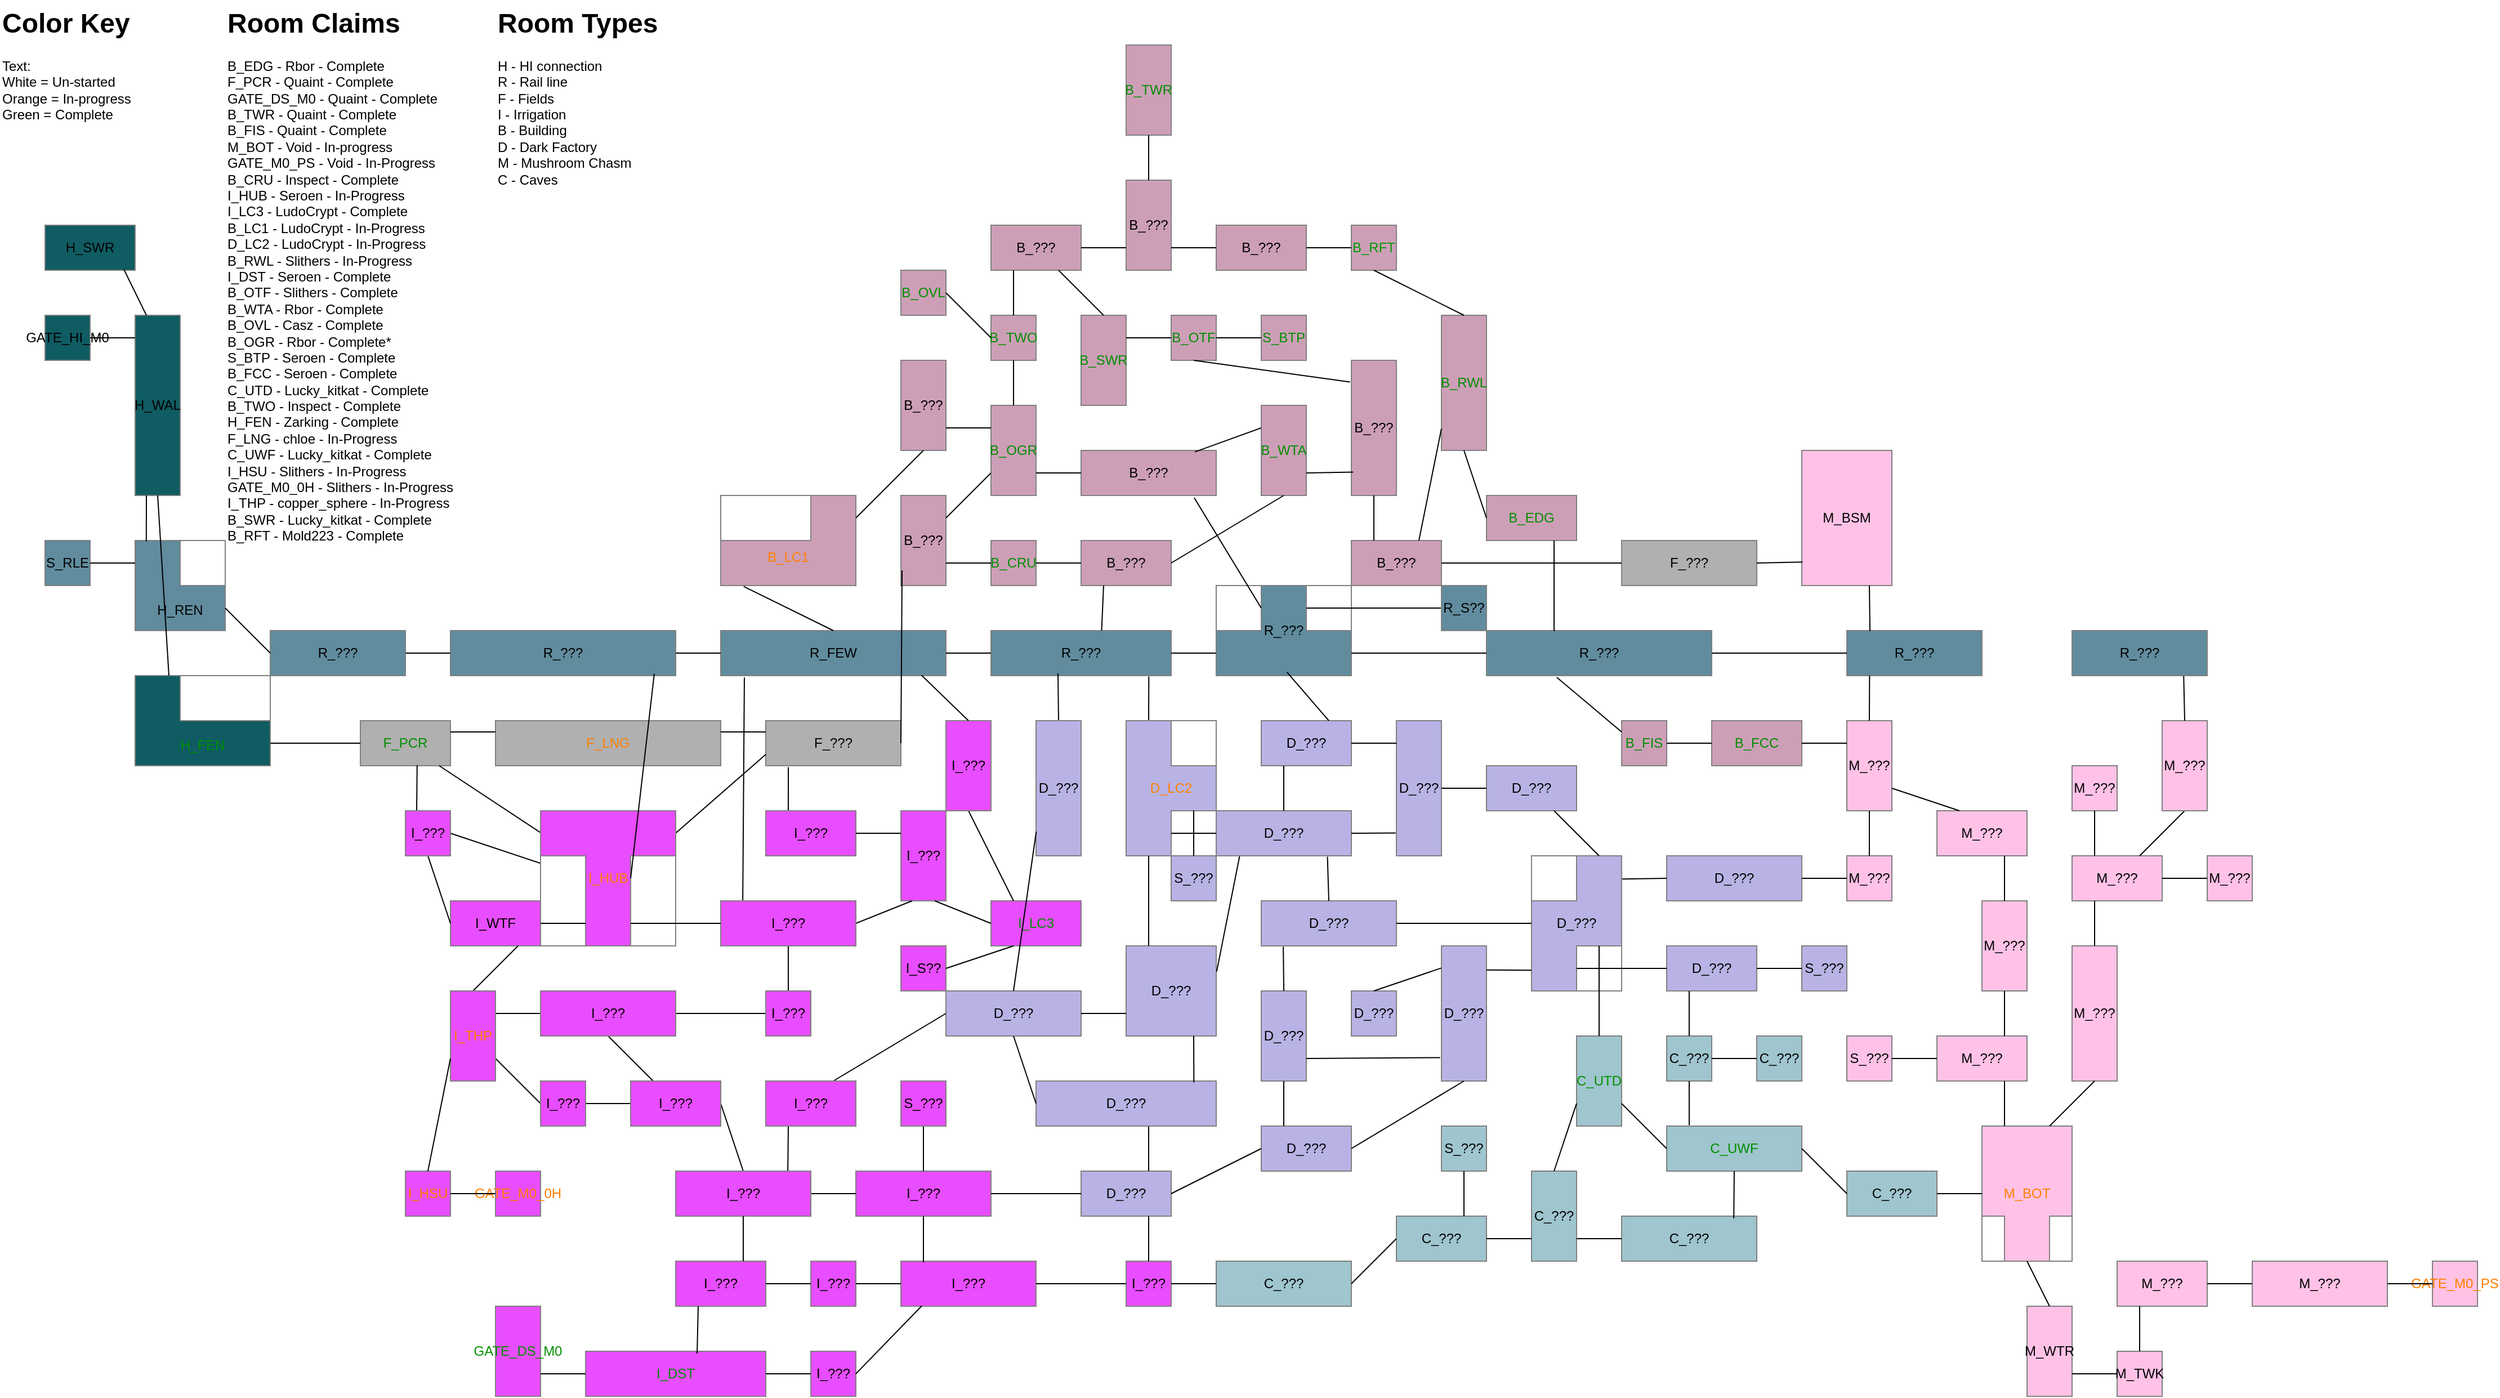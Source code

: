 <mxfile version="24.8.4">
  <diagram name="Page-1" id="XTcU6Ef8AxEBCsLpcCzg">
    <mxGraphModel dx="1002" dy="625" grid="1" gridSize="10" guides="1" tooltips="1" connect="1" arrows="1" fold="1" page="1" pageScale="1" pageWidth="2400" pageHeight="1400" math="0" shadow="0">
      <root>
        <mxCell id="0" />
        <mxCell id="1" parent="0" />
        <mxCell id="xOM6naVSiYGiHTlQFhch-24" value="I_HUB" style="rounded=0;whiteSpace=wrap;html=1;fillColor=#E84DFF;fontColor=#000000;strokeColor=#000000;labelBackgroundColor=none;" parent="1" vertex="1">
          <mxGeometry x="520" y="720" width="120" height="120" as="geometry" />
        </mxCell>
        <mxCell id="9MZPK8-o0bV_knBi3Sjz-4" value="GATE_M0_PS" style="whiteSpace=wrap;html=1;aspect=fixed;direction=south;fillColor=#FFC2E6;strokeColor=#808080;fontColor=#FF8000;" parent="1" vertex="1">
          <mxGeometry x="2200" y="1120" width="40" height="40" as="geometry" />
        </mxCell>
        <mxCell id="MTgpYZWxmv6mEcWsi6_U-4" value="GATE_DS_M0" style="rounded=0;whiteSpace=wrap;html=1;fillColor=#E84DFF;strokeColor=#808080;fontColor=#008F00;" parent="1" vertex="1">
          <mxGeometry x="480" y="1160" width="40" height="80" as="geometry" />
        </mxCell>
        <mxCell id="MTgpYZWxmv6mEcWsi6_U-5" value="GATE_HI_M0" style="rounded=0;whiteSpace=wrap;html=1;fillColor=#0F5C62;strokeColor=#808080;labelBackgroundColor=none;fontColor=#000000;" parent="1" vertex="1">
          <mxGeometry x="80" y="280" width="40" height="40" as="geometry" />
        </mxCell>
        <mxCell id="xOM6naVSiYGiHTlQFhch-2" value="H_WAL" style="rounded=0;whiteSpace=wrap;html=1;fillColor=#0F5C62;strokeColor=#808080;labelBackgroundColor=none;fontColor=#000000;" parent="1" vertex="1">
          <mxGeometry x="160" y="280" width="40" height="160" as="geometry" />
        </mxCell>
        <mxCell id="xOM6naVSiYGiHTlQFhch-3" value="&lt;div&gt;&lt;br&gt;&lt;/div&gt;&lt;div&gt;&lt;br&gt;&lt;/div&gt;&lt;div&gt;&lt;br&gt;&lt;/div&gt;H_REN" style="rounded=0;whiteSpace=wrap;html=1;fillColor=#608C9E;strokeColor=#808080;labelBackgroundColor=none;fontColor=#000000;" parent="1" vertex="1">
          <mxGeometry x="160" y="480" width="80" height="80" as="geometry" />
        </mxCell>
        <mxCell id="xOM6naVSiYGiHTlQFhch-5" value="" style="endArrow=none;html=1;rounded=0;labelBackgroundColor=none;fontColor=#000000;exitX=0.124;exitY=0.009;exitDx=0;exitDy=0;exitPerimeter=0;entryX=0.25;entryY=1;entryDx=0;entryDy=0;" parent="1" source="xOM6naVSiYGiHTlQFhch-3" target="xOM6naVSiYGiHTlQFhch-2" edge="1">
          <mxGeometry width="50" height="50" relative="1" as="geometry">
            <mxPoint x="220" y="460" as="sourcePoint" />
            <mxPoint x="160" y="450" as="targetPoint" />
          </mxGeometry>
        </mxCell>
        <mxCell id="xOM6naVSiYGiHTlQFhch-6" value="" style="endArrow=none;html=1;rounded=0;exitX=1;exitY=0.5;exitDx=0;exitDy=0;entryX=0;entryY=0.125;entryDx=0;entryDy=0;entryPerimeter=0;labelBackgroundColor=none;fontColor=#000000;" parent="1" source="MTgpYZWxmv6mEcWsi6_U-5" target="xOM6naVSiYGiHTlQFhch-2" edge="1">
          <mxGeometry width="50" height="50" relative="1" as="geometry">
            <mxPoint x="80" y="430" as="sourcePoint" />
            <mxPoint x="150" y="280" as="targetPoint" />
          </mxGeometry>
        </mxCell>
        <mxCell id="xOM6naVSiYGiHTlQFhch-7" value="R_???" style="rounded=0;whiteSpace=wrap;html=1;strokeColor=#808080;labelBackgroundColor=none;fontColor=#000000;fillColor=#608C9E;" parent="1" vertex="1">
          <mxGeometry x="280" y="560" width="120" height="40" as="geometry" />
        </mxCell>
        <mxCell id="xOM6naVSiYGiHTlQFhch-8" value="" style="endArrow=none;html=1;rounded=0;exitX=1;exitY=0.75;exitDx=0;exitDy=0;labelBackgroundColor=none;fontColor=#000000;entryX=0;entryY=0.5;entryDx=0;entryDy=0;" parent="1" source="xOM6naVSiYGiHTlQFhch-3" target="xOM6naVSiYGiHTlQFhch-7" edge="1">
          <mxGeometry width="50" height="50" relative="1" as="geometry">
            <mxPoint x="240.0" y="579.64" as="sourcePoint" />
            <mxPoint x="280" y="530" as="targetPoint" />
          </mxGeometry>
        </mxCell>
        <mxCell id="xOM6naVSiYGiHTlQFhch-10" value="F_PCR" style="rounded=0;whiteSpace=wrap;html=1;fillColor=#B0B0B0;fontColor=#008F00;strokeColor=#808080;labelBackgroundColor=none;" parent="1" vertex="1">
          <mxGeometry x="360" y="640" width="80" height="40" as="geometry" />
        </mxCell>
        <mxCell id="xOM6naVSiYGiHTlQFhch-13" value="S_RLE" style="rounded=0;whiteSpace=wrap;html=1;fillColor=#608C9E;strokeColor=#808080;labelBackgroundColor=none;fontColor=#000000;" parent="1" vertex="1">
          <mxGeometry x="80" y="480" width="40" height="40" as="geometry" />
        </mxCell>
        <mxCell id="xOM6naVSiYGiHTlQFhch-14" value="" style="endArrow=none;html=1;rounded=0;exitX=1;exitY=0.5;exitDx=0;exitDy=0;entryX=0;entryY=0.25;entryDx=0;entryDy=0;labelBackgroundColor=none;fontColor=#000000;" parent="1" source="xOM6naVSiYGiHTlQFhch-13" target="xOM6naVSiYGiHTlQFhch-3" edge="1">
          <mxGeometry width="50" height="50" relative="1" as="geometry">
            <mxPoint x="100" y="640" as="sourcePoint" />
            <mxPoint x="150" y="590" as="targetPoint" />
          </mxGeometry>
        </mxCell>
        <mxCell id="xOM6naVSiYGiHTlQFhch-15" value="F_LNG" style="rounded=0;whiteSpace=wrap;html=1;fillColor=#b0b0b0;fontColor=#FF8000;strokeColor=#808080;labelBackgroundColor=none;" parent="1" vertex="1">
          <mxGeometry x="480" y="640" width="200" height="40" as="geometry" />
        </mxCell>
        <mxCell id="xOM6naVSiYGiHTlQFhch-16" value="" style="endArrow=none;html=1;rounded=0;entryX=0;entryY=0.25;entryDx=0;entryDy=0;exitX=1;exitY=0.25;exitDx=0;exitDy=0;labelBackgroundColor=none;fontColor=#000000;" parent="1" source="xOM6naVSiYGiHTlQFhch-10" target="xOM6naVSiYGiHTlQFhch-15" edge="1">
          <mxGeometry width="50" height="50" relative="1" as="geometry">
            <mxPoint x="440" y="650" as="sourcePoint" />
            <mxPoint x="480" y="650" as="targetPoint" />
          </mxGeometry>
        </mxCell>
        <mxCell id="xOM6naVSiYGiHTlQFhch-17" value="R_???" style="rounded=0;whiteSpace=wrap;html=1;strokeColor=#808080;labelBackgroundColor=none;fontColor=#000000;fillColor=#608C9E;" parent="1" vertex="1">
          <mxGeometry x="440" y="560" width="200" height="40" as="geometry" />
        </mxCell>
        <mxCell id="xOM6naVSiYGiHTlQFhch-23" value="" style="endArrow=none;html=1;rounded=0;exitX=1;exitY=0.5;exitDx=0;exitDy=0;entryX=0;entryY=0.5;entryDx=0;entryDy=0;labelBackgroundColor=none;fontColor=#000000;" parent="1" source="xOM6naVSiYGiHTlQFhch-7" target="xOM6naVSiYGiHTlQFhch-17" edge="1">
          <mxGeometry width="50" height="50" relative="1" as="geometry">
            <mxPoint x="470" y="550" as="sourcePoint" />
            <mxPoint x="520" y="500" as="targetPoint" />
          </mxGeometry>
        </mxCell>
        <mxCell id="xOM6naVSiYGiHTlQFhch-27" value="" style="endArrow=none;html=1;rounded=0;entryX=0.005;entryY=0.165;entryDx=0;entryDy=0;entryPerimeter=0;labelBackgroundColor=none;fontColor=#000000;" parent="1" target="xOM6naVSiYGiHTlQFhch-24" edge="1">
          <mxGeometry width="50" height="50" relative="1" as="geometry">
            <mxPoint x="430" y="680" as="sourcePoint" />
            <mxPoint x="500" y="700" as="targetPoint" />
          </mxGeometry>
        </mxCell>
        <mxCell id="xOM6naVSiYGiHTlQFhch-28" value="F_???" style="rounded=0;whiteSpace=wrap;html=1;fillColor=#b0b0b0;fontColor=#000000;strokeColor=#808080;labelBackgroundColor=none;" parent="1" vertex="1">
          <mxGeometry x="720" y="640" width="120" height="40" as="geometry" />
        </mxCell>
        <mxCell id="xOM6naVSiYGiHTlQFhch-29" value="" style="endArrow=none;html=1;rounded=0;exitX=1.001;exitY=0.165;exitDx=0;exitDy=0;entryX=0;entryY=0.75;entryDx=0;entryDy=0;exitPerimeter=0;labelBackgroundColor=none;fontColor=#000000;" parent="1" source="xOM6naVSiYGiHTlQFhch-24" target="xOM6naVSiYGiHTlQFhch-28" edge="1">
          <mxGeometry width="50" height="50" relative="1" as="geometry">
            <mxPoint x="690" y="760" as="sourcePoint" />
            <mxPoint x="740" y="710" as="targetPoint" />
          </mxGeometry>
        </mxCell>
        <mxCell id="xOM6naVSiYGiHTlQFhch-30" value="" style="endArrow=none;html=1;rounded=0;exitX=1;exitY=0.25;exitDx=0;exitDy=0;entryX=0;entryY=0.25;entryDx=0;entryDy=0;labelBackgroundColor=none;fontColor=#000000;" parent="1" source="xOM6naVSiYGiHTlQFhch-15" target="xOM6naVSiYGiHTlQFhch-28" edge="1">
          <mxGeometry width="50" height="50" relative="1" as="geometry">
            <mxPoint x="710" y="610" as="sourcePoint" />
            <mxPoint x="760" y="560" as="targetPoint" />
          </mxGeometry>
        </mxCell>
        <mxCell id="xOM6naVSiYGiHTlQFhch-32" value="I_???" style="rounded=0;whiteSpace=wrap;html=1;fillColor=#E84DFF;strokeColor=#000000;fontColor=#000000;labelBackgroundColor=none;" parent="1" vertex="1">
          <mxGeometry x="400" y="720" width="40" height="40" as="geometry" />
        </mxCell>
        <mxCell id="xOM6naVSiYGiHTlQFhch-33" value="" style="endArrow=none;html=1;rounded=0;entryX=0.63;entryY=0.99;entryDx=0;entryDy=0;exitX=0.25;exitY=0;exitDx=0;exitDy=0;labelBackgroundColor=none;fontColor=#000000;entryPerimeter=0;" parent="1" source="S0d0YL0GW_H3N_ao3yUP-56" target="xOM6naVSiYGiHTlQFhch-10" edge="1">
          <mxGeometry width="50" height="50" relative="1" as="geometry">
            <mxPoint x="340" y="740" as="sourcePoint" />
            <mxPoint x="340" y="700" as="targetPoint" />
          </mxGeometry>
        </mxCell>
        <mxCell id="xOM6naVSiYGiHTlQFhch-36" value="I_WTF" style="rounded=0;whiteSpace=wrap;html=1;fillColor=#E84DFF;strokeColor=#808080;fontColor=#000000;labelBackgroundColor=none;" parent="1" vertex="1">
          <mxGeometry x="440" y="800" width="80" height="40" as="geometry" />
        </mxCell>
        <mxCell id="xOM6naVSiYGiHTlQFhch-37" value="" style="endArrow=none;html=1;rounded=0;entryX=0.5;entryY=1;entryDx=0;entryDy=0;exitX=0;exitY=0.5;exitDx=0;exitDy=0;labelBackgroundColor=none;fontColor=#000000;" parent="1" source="xOM6naVSiYGiHTlQFhch-36" target="xOM6naVSiYGiHTlQFhch-32" edge="1">
          <mxGeometry width="50" height="50" relative="1" as="geometry">
            <mxPoint x="345" y="900" as="sourcePoint" />
            <mxPoint x="395" y="850" as="targetPoint" />
          </mxGeometry>
        </mxCell>
        <mxCell id="xOM6naVSiYGiHTlQFhch-42" value="I_???" style="rounded=0;whiteSpace=wrap;html=1;fillColor=#E84DFF;strokeColor=#000000;fontColor=#000000;labelBackgroundColor=none;" parent="1" vertex="1">
          <mxGeometry x="680" y="800" width="120" height="40" as="geometry" />
        </mxCell>
        <mxCell id="xOM6naVSiYGiHTlQFhch-47" value="" style="endArrow=none;html=1;rounded=0;entryX=0.167;entryY=1.03;entryDx=0;entryDy=0;entryPerimeter=0;exitX=0.25;exitY=0;exitDx=0;exitDy=0;labelBackgroundColor=none;fontColor=#000000;" parent="1" source="xOM6naVSiYGiHTlQFhch-49" target="xOM6naVSiYGiHTlQFhch-28" edge="1">
          <mxGeometry width="50" height="50" relative="1" as="geometry">
            <mxPoint x="820" y="785" as="sourcePoint" />
            <mxPoint x="870" y="735" as="targetPoint" />
          </mxGeometry>
        </mxCell>
        <mxCell id="xOM6naVSiYGiHTlQFhch-49" value="I_???" style="rounded=0;whiteSpace=wrap;html=1;fillColor=#E84DFF;strokeColor=#808080;fontColor=#000000;labelBackgroundColor=none;" parent="1" vertex="1">
          <mxGeometry x="720" y="720" width="80" height="40" as="geometry" />
        </mxCell>
        <mxCell id="xOM6naVSiYGiHTlQFhch-50" value="I_???" style="rounded=0;whiteSpace=wrap;html=1;fillColor=#E84DFF;strokeColor=#808080;fontColor=#000000;labelBackgroundColor=none;" parent="1" vertex="1">
          <mxGeometry x="840" y="720" width="40" height="80" as="geometry" />
        </mxCell>
        <mxCell id="xOM6naVSiYGiHTlQFhch-51" value="H_SWR" style="rounded=0;whiteSpace=wrap;html=1;fillColor=#0F5C62;strokeColor=#808080;labelBackgroundColor=none;fontColor=#000000;" parent="1" vertex="1">
          <mxGeometry x="80" y="200" width="80" height="40" as="geometry" />
        </mxCell>
        <mxCell id="xOM6naVSiYGiHTlQFhch-54" value="" style="endArrow=none;html=1;rounded=0;exitX=0.25;exitY=0;exitDx=0;exitDy=0;entryX=0.875;entryY=0.98;entryDx=0;entryDy=0;entryPerimeter=0;labelBackgroundColor=none;fontColor=#000000;" parent="1" source="xOM6naVSiYGiHTlQFhch-2" target="xOM6naVSiYGiHTlQFhch-51" edge="1">
          <mxGeometry width="50" height="50" relative="1" as="geometry">
            <mxPoint x="190" y="350" as="sourcePoint" />
            <mxPoint x="240" y="300" as="targetPoint" />
          </mxGeometry>
        </mxCell>
        <mxCell id="xOM6naVSiYGiHTlQFhch-55" value="" style="endArrow=none;html=1;rounded=0;exitX=1;exitY=0.5;exitDx=0;exitDy=0;entryX=0;entryY=0.25;entryDx=0;entryDy=0;labelBackgroundColor=none;fontColor=#000000;" parent="1" source="xOM6naVSiYGiHTlQFhch-49" target="xOM6naVSiYGiHTlQFhch-50" edge="1">
          <mxGeometry width="50" height="50" relative="1" as="geometry">
            <mxPoint x="800" y="850" as="sourcePoint" />
            <mxPoint x="850" y="800" as="targetPoint" />
          </mxGeometry>
        </mxCell>
        <mxCell id="xOM6naVSiYGiHTlQFhch-56" value="" style="endArrow=none;html=1;rounded=0;entryX=0.25;entryY=1;entryDx=0;entryDy=0;exitX=1;exitY=0.5;exitDx=0;exitDy=0;labelBackgroundColor=none;fontColor=#000000;" parent="1" source="xOM6naVSiYGiHTlQFhch-42" target="xOM6naVSiYGiHTlQFhch-50" edge="1">
          <mxGeometry width="50" height="50" relative="1" as="geometry">
            <mxPoint x="800" y="890" as="sourcePoint" />
            <mxPoint x="850" y="840" as="targetPoint" />
          </mxGeometry>
        </mxCell>
        <mxCell id="xOM6naVSiYGiHTlQFhch-58" value="R_FEW" style="rounded=0;whiteSpace=wrap;html=1;strokeColor=#808080;labelBackgroundColor=none;fontColor=#000000;fillColor=#608C9E;" parent="1" vertex="1">
          <mxGeometry x="680" y="560" width="200" height="40" as="geometry" />
        </mxCell>
        <mxCell id="xOM6naVSiYGiHTlQFhch-59" value="" style="endArrow=none;html=1;rounded=0;exitX=1;exitY=0.5;exitDx=0;exitDy=0;entryX=0;entryY=0.5;entryDx=0;entryDy=0;labelBackgroundColor=none;fontColor=#000000;" parent="1" source="xOM6naVSiYGiHTlQFhch-17" target="xOM6naVSiYGiHTlQFhch-58" edge="1">
          <mxGeometry width="50" height="50" relative="1" as="geometry">
            <mxPoint x="640" y="540" as="sourcePoint" />
            <mxPoint x="690" y="490" as="targetPoint" />
          </mxGeometry>
        </mxCell>
        <mxCell id="S0d0YL0GW_H3N_ao3yUP-3" value="" style="endArrow=none;html=1;rounded=0;exitX=0.163;exitY=0.03;exitDx=0;exitDy=0;exitPerimeter=0;entryX=0.105;entryY=1.042;entryDx=0;entryDy=0;entryPerimeter=0;labelBackgroundColor=none;fontColor=#000000;" parent="1" source="xOM6naVSiYGiHTlQFhch-42" target="xOM6naVSiYGiHTlQFhch-58" edge="1">
          <mxGeometry width="50" height="50" relative="1" as="geometry">
            <mxPoint x="660" y="790" as="sourcePoint" />
            <mxPoint x="710" y="740" as="targetPoint" />
          </mxGeometry>
        </mxCell>
        <mxCell id="S0d0YL0GW_H3N_ao3yUP-5" value="I_???" style="rounded=0;whiteSpace=wrap;html=1;fillColor=#E84DFF;strokeColor=#000000;fontColor=#000000;labelBackgroundColor=none;" parent="1" vertex="1">
          <mxGeometry x="440" y="880" width="40" height="80" as="geometry" />
        </mxCell>
        <mxCell id="S0d0YL0GW_H3N_ao3yUP-9" value="" style="endArrow=none;html=1;rounded=0;entryX=0.75;entryY=1;entryDx=0;entryDy=0;exitX=0.5;exitY=0;exitDx=0;exitDy=0;labelBackgroundColor=none;fontColor=#000000;" parent="1" source="S0d0YL0GW_H3N_ao3yUP-5" target="xOM6naVSiYGiHTlQFhch-36" edge="1">
          <mxGeometry width="50" height="50" relative="1" as="geometry">
            <mxPoint x="530" y="870" as="sourcePoint" />
            <mxPoint x="550" y="830" as="targetPoint" />
          </mxGeometry>
        </mxCell>
        <mxCell id="S0d0YL0GW_H3N_ao3yUP-11" value="I_???" style="rounded=0;whiteSpace=wrap;html=1;fillColor=#E84DFF;strokeColor=#000000;fontColor=#000000;labelBackgroundColor=none;" parent="1" vertex="1">
          <mxGeometry x="520" y="880" width="120" height="40" as="geometry" />
        </mxCell>
        <mxCell id="S0d0YL0GW_H3N_ao3yUP-12" value="" style="endArrow=none;html=1;rounded=0;exitX=1;exitY=0.25;exitDx=0;exitDy=0;entryX=0;entryY=0.5;entryDx=0;entryDy=0;labelBackgroundColor=none;fontColor=#000000;" parent="1" source="S0d0YL0GW_H3N_ao3yUP-5" target="S0d0YL0GW_H3N_ao3yUP-11" edge="1">
          <mxGeometry width="50" height="50" relative="1" as="geometry">
            <mxPoint x="360" y="930" as="sourcePoint" />
            <mxPoint x="410" y="880" as="targetPoint" />
          </mxGeometry>
        </mxCell>
        <mxCell id="S0d0YL0GW_H3N_ao3yUP-14" value="I_???" style="rounded=0;whiteSpace=wrap;html=1;fillColor=#E84DFF;strokeColor=#000000;fontColor=#000000;labelBackgroundColor=none;" parent="1" vertex="1">
          <mxGeometry x="520" y="960" width="40" height="40" as="geometry" />
        </mxCell>
        <mxCell id="S0d0YL0GW_H3N_ao3yUP-15" value="I_???" style="rounded=0;whiteSpace=wrap;html=1;fillColor=#E84DFF;strokeColor=#000000;fontColor=#000000;labelBackgroundColor=none;" parent="1" vertex="1">
          <mxGeometry x="600" y="960" width="80" height="40" as="geometry" />
        </mxCell>
        <mxCell id="S0d0YL0GW_H3N_ao3yUP-16" value="I_???" style="rounded=0;whiteSpace=wrap;html=1;fillColor=#E84DFF;strokeColor=#000000;fontColor=#000000;labelBackgroundColor=none;" parent="1" vertex="1">
          <mxGeometry x="720" y="880" width="40" height="40" as="geometry" />
        </mxCell>
        <mxCell id="S0d0YL0GW_H3N_ao3yUP-17" value="" style="endArrow=none;html=1;rounded=0;exitX=0.5;exitY=0;exitDx=0;exitDy=0;entryX=0.5;entryY=1;entryDx=0;entryDy=0;labelBackgroundColor=none;fontColor=#000000;" parent="1" source="S0d0YL0GW_H3N_ao3yUP-16" target="xOM6naVSiYGiHTlQFhch-42" edge="1">
          <mxGeometry width="50" height="50" relative="1" as="geometry">
            <mxPoint x="800" y="930" as="sourcePoint" />
            <mxPoint x="850" y="880" as="targetPoint" />
          </mxGeometry>
        </mxCell>
        <mxCell id="S0d0YL0GW_H3N_ao3yUP-18" value="" style="endArrow=none;html=1;rounded=0;exitX=1;exitY=0.5;exitDx=0;exitDy=0;entryX=0;entryY=0.5;entryDx=0;entryDy=0;labelBackgroundColor=none;fontColor=#000000;" parent="1" source="S0d0YL0GW_H3N_ao3yUP-11" target="S0d0YL0GW_H3N_ao3yUP-16" edge="1">
          <mxGeometry width="50" height="50" relative="1" as="geometry">
            <mxPoint x="770" y="980" as="sourcePoint" />
            <mxPoint x="820" y="930" as="targetPoint" />
          </mxGeometry>
        </mxCell>
        <mxCell id="S0d0YL0GW_H3N_ao3yUP-19" value="" style="endArrow=none;html=1;rounded=0;entryX=0.5;entryY=1;entryDx=0;entryDy=0;exitX=0.25;exitY=0;exitDx=0;exitDy=0;labelBackgroundColor=none;fontColor=#000000;" parent="1" source="S0d0YL0GW_H3N_ao3yUP-15" target="S0d0YL0GW_H3N_ao3yUP-11" edge="1">
          <mxGeometry width="50" height="50" relative="1" as="geometry">
            <mxPoint x="690" y="1040" as="sourcePoint" />
            <mxPoint x="740" y="990" as="targetPoint" />
          </mxGeometry>
        </mxCell>
        <mxCell id="S0d0YL0GW_H3N_ao3yUP-20" value="" style="endArrow=none;html=1;rounded=0;exitX=1;exitY=0.5;exitDx=0;exitDy=0;entryX=0;entryY=0.5;entryDx=0;entryDy=0;labelBackgroundColor=none;fontColor=#000000;" parent="1" source="S0d0YL0GW_H3N_ao3yUP-14" target="S0d0YL0GW_H3N_ao3yUP-15" edge="1">
          <mxGeometry width="50" height="50" relative="1" as="geometry">
            <mxPoint x="690" y="1040" as="sourcePoint" />
            <mxPoint x="740" y="990" as="targetPoint" />
          </mxGeometry>
        </mxCell>
        <mxCell id="S0d0YL0GW_H3N_ao3yUP-21" value="" style="endArrow=none;html=1;rounded=0;exitX=1;exitY=0.75;exitDx=0;exitDy=0;entryX=0;entryY=0.5;entryDx=0;entryDy=0;labelBackgroundColor=none;fontColor=#000000;" parent="1" source="S0d0YL0GW_H3N_ao3yUP-5" target="S0d0YL0GW_H3N_ao3yUP-14" edge="1">
          <mxGeometry width="50" height="50" relative="1" as="geometry">
            <mxPoint x="410" y="1060" as="sourcePoint" />
            <mxPoint x="460" y="1010" as="targetPoint" />
          </mxGeometry>
        </mxCell>
        <mxCell id="S0d0YL0GW_H3N_ao3yUP-22" value="I_???" style="rounded=0;whiteSpace=wrap;html=1;fillColor=#E84DFF;strokeColor=#000000;fontColor=#000000;labelBackgroundColor=none;" parent="1" vertex="1">
          <mxGeometry x="640" y="1040" width="120" height="40" as="geometry" />
        </mxCell>
        <mxCell id="S0d0YL0GW_H3N_ao3yUP-23" value="" style="endArrow=none;html=1;rounded=0;entryX=1;entryY=0.5;entryDx=0;entryDy=0;exitX=0.5;exitY=0;exitDx=0;exitDy=0;labelBackgroundColor=none;fontColor=#000000;" parent="1" source="S0d0YL0GW_H3N_ao3yUP-22" target="S0d0YL0GW_H3N_ao3yUP-15" edge="1">
          <mxGeometry width="50" height="50" relative="1" as="geometry">
            <mxPoint x="770" y="1010" as="sourcePoint" />
            <mxPoint x="820" y="960" as="targetPoint" />
          </mxGeometry>
        </mxCell>
        <mxCell id="S0d0YL0GW_H3N_ao3yUP-24" value="I_???" style="rounded=0;whiteSpace=wrap;html=1;fillColor=#E84DFF;strokeColor=#000000;fontColor=#000000;labelBackgroundColor=none;" parent="1" vertex="1">
          <mxGeometry x="720" y="960" width="80" height="40" as="geometry" />
        </mxCell>
        <mxCell id="S0d0YL0GW_H3N_ao3yUP-25" value="" style="endArrow=none;html=1;rounded=0;exitX=0.83;exitY=-0.006;exitDx=0;exitDy=0;exitPerimeter=0;entryX=0.25;entryY=1;entryDx=0;entryDy=0;labelBackgroundColor=none;fontColor=#000000;" parent="1" source="S0d0YL0GW_H3N_ao3yUP-22" target="S0d0YL0GW_H3N_ao3yUP-24" edge="1">
          <mxGeometry width="50" height="50" relative="1" as="geometry">
            <mxPoint x="820" y="1070" as="sourcePoint" />
            <mxPoint x="870" y="1020" as="targetPoint" />
          </mxGeometry>
        </mxCell>
        <mxCell id="S0d0YL0GW_H3N_ao3yUP-26" value="I_LC3" style="rounded=0;whiteSpace=wrap;html=1;fillColor=#E84DFF;strokeColor=#808080;fontColor=#008F00;labelBackgroundColor=none;" parent="1" vertex="1">
          <mxGeometry x="920" y="800" width="80" height="40" as="geometry" />
        </mxCell>
        <mxCell id="S0d0YL0GW_H3N_ao3yUP-27" value="" style="endArrow=none;html=1;rounded=0;entryX=0.75;entryY=1;entryDx=0;entryDy=0;exitX=0;exitY=0.5;exitDx=0;exitDy=0;labelBackgroundColor=none;fontColor=#000000;" parent="1" source="S0d0YL0GW_H3N_ao3yUP-26" target="xOM6naVSiYGiHTlQFhch-50" edge="1">
          <mxGeometry width="50" height="50" relative="1" as="geometry">
            <mxPoint x="870" y="920" as="sourcePoint" />
            <mxPoint x="920" y="870" as="targetPoint" />
          </mxGeometry>
        </mxCell>
        <mxCell id="S0d0YL0GW_H3N_ao3yUP-29" value="I_S??" style="rounded=0;whiteSpace=wrap;html=1;fillColor=#E84DFF;strokeColor=#808080;fontColor=#000000;labelBackgroundColor=none;" parent="1" vertex="1">
          <mxGeometry x="840" y="840" width="40" height="40" as="geometry" />
        </mxCell>
        <mxCell id="S0d0YL0GW_H3N_ao3yUP-30" value="" style="endArrow=none;html=1;rounded=0;entryX=0.25;entryY=1;entryDx=0;entryDy=0;exitX=1;exitY=0.5;exitDx=0;exitDy=0;labelBackgroundColor=none;fontColor=#000000;" parent="1" source="S0d0YL0GW_H3N_ao3yUP-29" target="S0d0YL0GW_H3N_ao3yUP-26" edge="1">
          <mxGeometry width="50" height="50" relative="1" as="geometry">
            <mxPoint x="910" y="930" as="sourcePoint" />
            <mxPoint x="960" y="880" as="targetPoint" />
          </mxGeometry>
        </mxCell>
        <mxCell id="S0d0YL0GW_H3N_ao3yUP-31" value="D_???" style="rounded=0;whiteSpace=wrap;html=1;fillColor=#B8B3E4;strokeColor=#808080;fontColor=#000000;labelBackgroundColor=none;" parent="1" vertex="1">
          <mxGeometry x="880" y="880" width="120" height="40" as="geometry" />
        </mxCell>
        <mxCell id="S0d0YL0GW_H3N_ao3yUP-32" value="" style="endArrow=none;html=1;rounded=0;entryX=0;entryY=0.5;entryDx=0;entryDy=0;exitX=0.75;exitY=0;exitDx=0;exitDy=0;labelBackgroundColor=none;fontColor=#000000;" parent="1" source="S0d0YL0GW_H3N_ao3yUP-24" target="S0d0YL0GW_H3N_ao3yUP-31" edge="1">
          <mxGeometry width="50" height="50" relative="1" as="geometry">
            <mxPoint x="890" y="1050" as="sourcePoint" />
            <mxPoint x="940" y="1000" as="targetPoint" />
          </mxGeometry>
        </mxCell>
        <mxCell id="S0d0YL0GW_H3N_ao3yUP-33" value="R_???" style="rounded=0;whiteSpace=wrap;html=1;strokeColor=#808080;labelBackgroundColor=none;fontColor=#000000;fillColor=#608C9E;" parent="1" vertex="1">
          <mxGeometry x="920" y="560" width="160" height="40" as="geometry" />
        </mxCell>
        <mxCell id="S0d0YL0GW_H3N_ao3yUP-34" value="" style="endArrow=none;html=1;rounded=0;entryX=0.372;entryY=0.95;entryDx=0;entryDy=0;entryPerimeter=0;exitX=0.5;exitY=0;exitDx=0;exitDy=0;labelBackgroundColor=none;fontColor=#000000;" parent="1" source="S0d0YL0GW_H3N_ao3yUP-35" target="S0d0YL0GW_H3N_ao3yUP-33" edge="1">
          <mxGeometry width="50" height="50" relative="1" as="geometry">
            <mxPoint x="941" y="650" as="sourcePoint" />
            <mxPoint x="1040" y="620" as="targetPoint" />
          </mxGeometry>
        </mxCell>
        <mxCell id="S0d0YL0GW_H3N_ao3yUP-35" value="D_???" style="rounded=0;whiteSpace=wrap;html=1;fillColor=#B8B3E4;strokeColor=#808080;fontColor=#000000;labelBackgroundColor=none;" parent="1" vertex="1">
          <mxGeometry x="960" y="640" width="40" height="120" as="geometry" />
        </mxCell>
        <mxCell id="S0d0YL0GW_H3N_ao3yUP-36" value="" style="endArrow=none;html=1;rounded=0;entryX=0.004;entryY=0.821;entryDx=0;entryDy=0;exitX=0.5;exitY=0;exitDx=0;exitDy=0;labelBackgroundColor=none;fontColor=#000000;entryPerimeter=0;" parent="1" source="S0d0YL0GW_H3N_ao3yUP-31" target="S0d0YL0GW_H3N_ao3yUP-35" edge="1">
          <mxGeometry width="50" height="50" relative="1" as="geometry">
            <mxPoint x="1040" y="805" as="sourcePoint" />
            <mxPoint x="1090" y="755" as="targetPoint" />
          </mxGeometry>
        </mxCell>
        <mxCell id="S0d0YL0GW_H3N_ao3yUP-28" value="" style="endArrow=none;html=1;rounded=0;exitX=0.25;exitY=0;exitDx=0;exitDy=0;entryX=0.5;entryY=1;entryDx=0;entryDy=0;labelBackgroundColor=none;fontColor=#000000;" parent="1" source="S0d0YL0GW_H3N_ao3yUP-26" target="Xuku15F_T-BmF6Uk8Pe0-52" edge="1">
          <mxGeometry width="50" height="50" relative="1" as="geometry">
            <mxPoint x="935" y="780" as="sourcePoint" />
            <mxPoint x="985" y="730" as="targetPoint" />
          </mxGeometry>
        </mxCell>
        <mxCell id="S0d0YL0GW_H3N_ao3yUP-37" value="I_???" style="rounded=0;whiteSpace=wrap;html=1;fillColor=#E84DFF;strokeColor=#808080;fontColor=#000000;labelBackgroundColor=none;" parent="1" vertex="1">
          <mxGeometry x="800" y="1040" width="120" height="40" as="geometry" />
        </mxCell>
        <mxCell id="S0d0YL0GW_H3N_ao3yUP-38" value="" style="endArrow=none;html=1;rounded=0;entryX=0;entryY=0.5;entryDx=0;entryDy=0;exitX=1;exitY=0.5;exitDx=0;exitDy=0;labelBackgroundColor=none;fontColor=#000000;" parent="1" source="S0d0YL0GW_H3N_ao3yUP-22" target="S0d0YL0GW_H3N_ao3yUP-37" edge="1">
          <mxGeometry width="50" height="50" relative="1" as="geometry">
            <mxPoint x="770" y="1170" as="sourcePoint" />
            <mxPoint x="820" y="1120" as="targetPoint" />
          </mxGeometry>
        </mxCell>
        <mxCell id="S0d0YL0GW_H3N_ao3yUP-39" value="I_???" style="rounded=0;whiteSpace=wrap;html=1;fillColor=#E84DFF;strokeColor=#000000;fontColor=#000000;labelBackgroundColor=none;" parent="1" vertex="1">
          <mxGeometry x="840" y="960" width="40" height="40" as="geometry" />
        </mxCell>
        <mxCell id="S0d0YL0GW_H3N_ao3yUP-40" value="" style="endArrow=none;html=1;rounded=0;exitX=0.5;exitY=0;exitDx=0;exitDy=0;entryX=0.5;entryY=1;entryDx=0;entryDy=0;labelBackgroundColor=none;fontColor=#000000;" parent="1" source="S0d0YL0GW_H3N_ao3yUP-37" target="S0d0YL0GW_H3N_ao3yUP-39" edge="1">
          <mxGeometry width="50" height="50" relative="1" as="geometry">
            <mxPoint x="910" y="1070" as="sourcePoint" />
            <mxPoint x="960" y="1020" as="targetPoint" />
          </mxGeometry>
        </mxCell>
        <mxCell id="S0d0YL0GW_H3N_ao3yUP-41" value="" style="endArrow=none;html=1;rounded=0;exitX=1;exitY=0.5;exitDx=0;exitDy=0;entryX=0;entryY=0.5;entryDx=0;entryDy=0;labelBackgroundColor=none;fontColor=#000000;" parent="1" source="xOM6naVSiYGiHTlQFhch-58" target="S0d0YL0GW_H3N_ao3yUP-33" edge="1">
          <mxGeometry width="50" height="50" relative="1" as="geometry">
            <mxPoint x="900" y="530" as="sourcePoint" />
            <mxPoint x="950" y="480" as="targetPoint" />
          </mxGeometry>
        </mxCell>
        <mxCell id="S0d0YL0GW_H3N_ao3yUP-42" value="D_???" style="rounded=0;whiteSpace=wrap;html=1;fillColor=#B8B3E4;strokeColor=#808080;fontColor=#000000;labelBackgroundColor=none;" parent="1" vertex="1">
          <mxGeometry x="960" y="960" width="160" height="40" as="geometry" />
        </mxCell>
        <mxCell id="S0d0YL0GW_H3N_ao3yUP-43" value="" style="endArrow=none;html=1;rounded=0;entryX=0.5;entryY=1;entryDx=0;entryDy=0;exitX=0;exitY=0.5;exitDx=0;exitDy=0;labelBackgroundColor=none;fontColor=#000000;" parent="1" source="S0d0YL0GW_H3N_ao3yUP-42" target="S0d0YL0GW_H3N_ao3yUP-31" edge="1">
          <mxGeometry width="50" height="50" relative="1" as="geometry">
            <mxPoint x="920" y="1190" as="sourcePoint" />
            <mxPoint x="970" y="1140" as="targetPoint" />
          </mxGeometry>
        </mxCell>
        <mxCell id="S0d0YL0GW_H3N_ao3yUP-44" value="D_???" style="rounded=0;whiteSpace=wrap;html=1;fillColor=#B8B3E4;strokeColor=#808080;fontColor=#000000;labelBackgroundColor=none;fillStyle=auto;" parent="1" vertex="1">
          <mxGeometry x="1040" y="840" width="80" height="80" as="geometry" />
        </mxCell>
        <mxCell id="S0d0YL0GW_H3N_ao3yUP-48" value="" style="rounded=0;whiteSpace=wrap;html=1;labelBackgroundColor=none;fontColor=#000000;" parent="1" vertex="1">
          <mxGeometry x="600" y="760" width="40" height="80" as="geometry" />
        </mxCell>
        <mxCell id="S0d0YL0GW_H3N_ao3yUP-45" value="" style="endArrow=none;html=1;rounded=0;exitX=1;exitY=0.5;exitDx=0;exitDy=0;entryX=0;entryY=0.75;entryDx=0;entryDy=0;labelBackgroundColor=none;fontColor=#000000;" parent="1" source="S0d0YL0GW_H3N_ao3yUP-31" target="S0d0YL0GW_H3N_ao3yUP-44" edge="1">
          <mxGeometry width="50" height="50" relative="1" as="geometry">
            <mxPoint x="1100" y="850" as="sourcePoint" />
            <mxPoint x="1150" y="800" as="targetPoint" />
          </mxGeometry>
        </mxCell>
        <mxCell id="S0d0YL0GW_H3N_ao3yUP-46" value="" style="endArrow=none;html=1;rounded=0;entryX=0.75;entryY=1;entryDx=0;entryDy=0;exitX=0.876;exitY=0.03;exitDx=0;exitDy=0;exitPerimeter=0;labelBackgroundColor=none;fontColor=#000000;" parent="1" source="S0d0YL0GW_H3N_ao3yUP-42" target="S0d0YL0GW_H3N_ao3yUP-44" edge="1">
          <mxGeometry width="50" height="50" relative="1" as="geometry">
            <mxPoint x="1170" y="960" as="sourcePoint" />
            <mxPoint x="1220" y="910" as="targetPoint" />
          </mxGeometry>
        </mxCell>
        <mxCell id="S0d0YL0GW_H3N_ao3yUP-47" value="" style="endArrow=none;html=1;rounded=0;entryX=0.876;entryY=1.018;entryDx=0;entryDy=0;entryPerimeter=0;labelBackgroundColor=none;fontColor=#000000;exitX=0.25;exitY=0;exitDx=0;exitDy=0;" parent="1" source="Xuku15F_T-BmF6Uk8Pe0-58" target="S0d0YL0GW_H3N_ao3yUP-33" edge="1">
          <mxGeometry width="50" height="50" relative="1" as="geometry">
            <mxPoint x="1100" y="630" as="sourcePoint" />
            <mxPoint x="1090" y="650" as="targetPoint" />
          </mxGeometry>
        </mxCell>
        <mxCell id="S0d0YL0GW_H3N_ao3yUP-51" value="" style="rounded=0;whiteSpace=wrap;html=1;labelBackgroundColor=none;fontColor=#000000;" parent="1" vertex="1">
          <mxGeometry x="520" y="760" width="40" height="80" as="geometry" />
        </mxCell>
        <mxCell id="xOM6naVSiYGiHTlQFhch-34" value="" style="endArrow=none;html=1;rounded=0;exitX=1;exitY=0.5;exitDx=0;exitDy=0;entryX=1;entryY=0.25;entryDx=0;entryDy=0;entryPerimeter=0;labelBackgroundColor=none;fontColor=#000000;" parent="1" source="xOM6naVSiYGiHTlQFhch-32" edge="1">
          <mxGeometry width="50" height="50" relative="1" as="geometry">
            <mxPoint x="500" y="860" as="sourcePoint" />
            <mxPoint x="560" y="780" as="targetPoint" />
          </mxGeometry>
        </mxCell>
        <mxCell id="S0d0YL0GW_H3N_ao3yUP-52" value="I_HUB" style="rounded=0;whiteSpace=wrap;html=1;fillColor=#E84DFF;fontColor=#FF8000;strokeColor=#808080;labelBackgroundColor=none;" parent="1" vertex="1">
          <mxGeometry x="520" y="720" width="120" height="120" as="geometry" />
        </mxCell>
        <mxCell id="S0d0YL0GW_H3N_ao3yUP-53" value="" style="rounded=0;whiteSpace=wrap;html=1;strokeColor=#808080;labelBackgroundColor=none;fontColor=#000000;" parent="1" vertex="1">
          <mxGeometry x="600" y="760" width="40" height="80" as="geometry" />
        </mxCell>
        <mxCell id="S0d0YL0GW_H3N_ao3yUP-54" value="" style="rounded=0;whiteSpace=wrap;html=1;strokeColor=#808080;labelBackgroundColor=none;fontColor=#000000;" parent="1" vertex="1">
          <mxGeometry x="520" y="760" width="40" height="80" as="geometry" />
        </mxCell>
        <mxCell id="S0d0YL0GW_H3N_ao3yUP-56" value="I_???" style="rounded=0;whiteSpace=wrap;html=1;fillColor=#E84DFF;strokeColor=#808080;fontColor=#000000;labelBackgroundColor=none;" parent="1" vertex="1">
          <mxGeometry x="400" y="720" width="40" height="40" as="geometry" />
        </mxCell>
        <mxCell id="S0d0YL0GW_H3N_ao3yUP-57" value="&lt;font color=&quot;#ff8000&quot;&gt;I_THP&lt;/font&gt;" style="rounded=0;whiteSpace=wrap;html=1;fillColor=#E84DFF;strokeColor=#808080;fontColor=#000000;labelBackgroundColor=none;" parent="1" vertex="1">
          <mxGeometry x="440" y="880" width="40" height="80" as="geometry" />
        </mxCell>
        <mxCell id="S0d0YL0GW_H3N_ao3yUP-58" value="I_???" style="rounded=0;whiteSpace=wrap;html=1;fillColor=#E84DFF;strokeColor=#808080;fontColor=#000000;labelBackgroundColor=none;" parent="1" vertex="1">
          <mxGeometry x="520" y="880" width="120" height="40" as="geometry" />
        </mxCell>
        <mxCell id="S0d0YL0GW_H3N_ao3yUP-59" value="I_???" style="rounded=0;whiteSpace=wrap;html=1;fillColor=#E84DFF;strokeColor=#808080;fontColor=#000000;labelBackgroundColor=none;" parent="1" vertex="1">
          <mxGeometry x="520" y="960" width="40" height="40" as="geometry" />
        </mxCell>
        <mxCell id="S0d0YL0GW_H3N_ao3yUP-60" value="I_???" style="rounded=0;whiteSpace=wrap;html=1;fillColor=#E84DFF;strokeColor=#808080;fontColor=#000000;labelBackgroundColor=none;" parent="1" vertex="1">
          <mxGeometry x="600" y="960" width="80" height="40" as="geometry" />
        </mxCell>
        <mxCell id="S0d0YL0GW_H3N_ao3yUP-61" value="I_???" style="rounded=0;whiteSpace=wrap;html=1;fillColor=#E84DFF;strokeColor=#808080;fontColor=#000000;labelBackgroundColor=none;" parent="1" vertex="1">
          <mxGeometry x="640" y="1040" width="120" height="40" as="geometry" />
        </mxCell>
        <mxCell id="S0d0YL0GW_H3N_ao3yUP-62" value="I_???" style="rounded=0;whiteSpace=wrap;html=1;fillColor=#E84DFF;strokeColor=#808080;fontColor=#000000;labelBackgroundColor=none;" parent="1" vertex="1">
          <mxGeometry x="720" y="960" width="80" height="40" as="geometry" />
        </mxCell>
        <mxCell id="S0d0YL0GW_H3N_ao3yUP-63" value="I_???" style="rounded=0;whiteSpace=wrap;html=1;fillColor=#E84DFF;strokeColor=#808080;fontColor=#000000;labelBackgroundColor=none;" parent="1" vertex="1">
          <mxGeometry x="720" y="880" width="40" height="40" as="geometry" />
        </mxCell>
        <mxCell id="S0d0YL0GW_H3N_ao3yUP-64" value="I_???" style="rounded=0;whiteSpace=wrap;html=1;fillColor=#E84DFF;strokeColor=#808080;fontColor=#000000;labelBackgroundColor=none;" parent="1" vertex="1">
          <mxGeometry x="680" y="800" width="120" height="40" as="geometry" />
        </mxCell>
        <mxCell id="S0d0YL0GW_H3N_ao3yUP-66" value="S_???" style="rounded=0;whiteSpace=wrap;html=1;fillColor=#E84DFF;strokeColor=#808080;fontColor=#000000;labelBackgroundColor=none;" parent="1" vertex="1">
          <mxGeometry x="840" y="960" width="40" height="40" as="geometry" />
        </mxCell>
        <mxCell id="S0d0YL0GW_H3N_ao3yUP-67" value="D_???" style="rounded=0;whiteSpace=wrap;html=1;fillColor=#B8B3E4;strokeColor=#808080;fontColor=#000000;labelBackgroundColor=none;" parent="1" vertex="1">
          <mxGeometry x="1000" y="1040" width="80" height="40" as="geometry" />
        </mxCell>
        <mxCell id="xOM6naVSiYGiHTlQFhch-38" value="" style="endArrow=none;html=1;rounded=0;exitX=1;exitY=0.5;exitDx=0;exitDy=0;entryX=1;entryY=0.75;entryDx=0;entryDy=0;entryPerimeter=0;labelBackgroundColor=none;fontColor=#000000;" parent="1" source="xOM6naVSiYGiHTlQFhch-36" edge="1">
          <mxGeometry width="50" height="50" relative="1" as="geometry">
            <mxPoint x="510" y="980" as="sourcePoint" />
            <mxPoint x="560" y="820" as="targetPoint" />
          </mxGeometry>
        </mxCell>
        <mxCell id="S0d0YL0GW_H3N_ao3yUP-68" value="I_???" style="rounded=0;whiteSpace=wrap;html=1;fillColor=#E84DFF;strokeColor=#808080;fontColor=#000000;labelBackgroundColor=none;" parent="1" vertex="1">
          <mxGeometry x="640" y="1120" width="80" height="40" as="geometry" />
        </mxCell>
        <mxCell id="S0d0YL0GW_H3N_ao3yUP-69" value="" style="endArrow=none;html=1;rounded=0;entryX=0.5;entryY=1;entryDx=0;entryDy=0;exitX=0.75;exitY=0;exitDx=0;exitDy=0;" parent="1" source="S0d0YL0GW_H3N_ao3yUP-68" target="S0d0YL0GW_H3N_ao3yUP-61" edge="1">
          <mxGeometry width="50" height="50" relative="1" as="geometry">
            <mxPoint x="760" y="1160" as="sourcePoint" />
            <mxPoint x="810" y="1110" as="targetPoint" />
          </mxGeometry>
        </mxCell>
        <mxCell id="S0d0YL0GW_H3N_ao3yUP-70" value="I_???" style="rounded=0;whiteSpace=wrap;html=1;fillColor=#E84DFF;strokeColor=#808080;fontColor=#000000;labelBackgroundColor=none;" parent="1" vertex="1">
          <mxGeometry x="760" y="1120" width="40" height="40" as="geometry" />
        </mxCell>
        <mxCell id="S0d0YL0GW_H3N_ao3yUP-71" value="I_???" style="rounded=0;whiteSpace=wrap;html=1;fillColor=#E84DFF;strokeColor=#808080;fontColor=#000000;labelBackgroundColor=none;" parent="1" vertex="1">
          <mxGeometry x="840" y="1120" width="120" height="40" as="geometry" />
        </mxCell>
        <mxCell id="S0d0YL0GW_H3N_ao3yUP-72" value="" style="endArrow=none;html=1;rounded=0;entryX=0;entryY=0.5;entryDx=0;entryDy=0;exitX=1;exitY=0.5;exitDx=0;exitDy=0;" parent="1" source="S0d0YL0GW_H3N_ao3yUP-68" target="S0d0YL0GW_H3N_ao3yUP-70" edge="1">
          <mxGeometry width="50" height="50" relative="1" as="geometry">
            <mxPoint x="500" y="1110" as="sourcePoint" />
            <mxPoint x="550" y="1060" as="targetPoint" />
          </mxGeometry>
        </mxCell>
        <mxCell id="S0d0YL0GW_H3N_ao3yUP-73" value="" style="endArrow=none;html=1;rounded=0;exitX=1;exitY=0.5;exitDx=0;exitDy=0;entryX=0;entryY=0.5;entryDx=0;entryDy=0;" parent="1" source="S0d0YL0GW_H3N_ao3yUP-70" target="S0d0YL0GW_H3N_ao3yUP-71" edge="1">
          <mxGeometry width="50" height="50" relative="1" as="geometry">
            <mxPoint x="860" y="1230" as="sourcePoint" />
            <mxPoint x="910" y="1180" as="targetPoint" />
          </mxGeometry>
        </mxCell>
        <mxCell id="S0d0YL0GW_H3N_ao3yUP-74" value="" style="endArrow=none;html=1;rounded=0;entryX=0.5;entryY=1;entryDx=0;entryDy=0;" parent="1" edge="1">
          <mxGeometry width="50" height="50" relative="1" as="geometry">
            <mxPoint x="860" y="1121" as="sourcePoint" />
            <mxPoint x="860" y="1080" as="targetPoint" />
          </mxGeometry>
        </mxCell>
        <mxCell id="S0d0YL0GW_H3N_ao3yUP-75" value="I_DST" style="rounded=0;whiteSpace=wrap;html=1;fillColor=#E84DFF;strokeColor=#808080;fontColor=#008F00;labelBackgroundColor=none;" parent="1" vertex="1">
          <mxGeometry x="560" y="1200" width="160" height="40" as="geometry" />
        </mxCell>
        <mxCell id="S0d0YL0GW_H3N_ao3yUP-76" value="" style="endArrow=none;html=1;rounded=0;entryX=0.25;entryY=1;entryDx=0;entryDy=0;exitX=0.619;exitY=0.05;exitDx=0;exitDy=0;exitPerimeter=0;" parent="1" source="S0d0YL0GW_H3N_ao3yUP-75" target="S0d0YL0GW_H3N_ao3yUP-68" edge="1">
          <mxGeometry width="50" height="50" relative="1" as="geometry">
            <mxPoint x="480" y="1180" as="sourcePoint" />
            <mxPoint x="530" y="1130" as="targetPoint" />
          </mxGeometry>
        </mxCell>
        <mxCell id="S0d0YL0GW_H3N_ao3yUP-80" value="" style="endArrow=none;html=1;rounded=0;entryX=0;entryY=0.5;entryDx=0;entryDy=0;exitX=1;exitY=0.75;exitDx=0;exitDy=0;" parent="1" source="MTgpYZWxmv6mEcWsi6_U-4" target="S0d0YL0GW_H3N_ao3yUP-75" edge="1">
          <mxGeometry width="50" height="50" relative="1" as="geometry">
            <mxPoint x="390" y="1090" as="sourcePoint" />
            <mxPoint x="440" y="1040" as="targetPoint" />
          </mxGeometry>
        </mxCell>
        <mxCell id="S0d0YL0GW_H3N_ao3yUP-81" value="I_???" style="rounded=0;whiteSpace=wrap;html=1;fillColor=#E84DFF;strokeColor=#808080;fontColor=#000000;labelBackgroundColor=none;" parent="1" vertex="1">
          <mxGeometry x="760" y="1200" width="40" height="40" as="geometry" />
        </mxCell>
        <mxCell id="S0d0YL0GW_H3N_ao3yUP-82" value="" style="endArrow=none;html=1;rounded=0;exitX=1;exitY=0.5;exitDx=0;exitDy=0;entryX=0.154;entryY=0.993;entryDx=0;entryDy=0;entryPerimeter=0;" parent="1" source="S0d0YL0GW_H3N_ao3yUP-81" target="S0d0YL0GW_H3N_ao3yUP-71" edge="1">
          <mxGeometry width="50" height="50" relative="1" as="geometry">
            <mxPoint x="880" y="1260" as="sourcePoint" />
            <mxPoint x="930" y="1210" as="targetPoint" />
          </mxGeometry>
        </mxCell>
        <mxCell id="S0d0YL0GW_H3N_ao3yUP-83" value="" style="endArrow=none;html=1;rounded=0;exitX=1;exitY=0.5;exitDx=0;exitDy=0;entryX=0;entryY=0.5;entryDx=0;entryDy=0;" parent="1" source="S0d0YL0GW_H3N_ao3yUP-75" target="S0d0YL0GW_H3N_ao3yUP-81" edge="1">
          <mxGeometry width="50" height="50" relative="1" as="geometry">
            <mxPoint x="980" y="1240" as="sourcePoint" />
            <mxPoint x="1030" y="1190" as="targetPoint" />
          </mxGeometry>
        </mxCell>
        <mxCell id="S0d0YL0GW_H3N_ao3yUP-85" value="I_???" style="rounded=0;whiteSpace=wrap;html=1;fillColor=#E84DFF;strokeColor=#808080;fontColor=#000000;labelBackgroundColor=none;" parent="1" vertex="1">
          <mxGeometry x="1040" y="1120" width="40" height="40" as="geometry" />
        </mxCell>
        <mxCell id="S0d0YL0GW_H3N_ao3yUP-86" value="" style="endArrow=none;html=1;rounded=0;exitX=1;exitY=0.5;exitDx=0;exitDy=0;entryX=0;entryY=0.5;entryDx=0;entryDy=0;" parent="1" source="S0d0YL0GW_H3N_ao3yUP-71" target="S0d0YL0GW_H3N_ao3yUP-85" edge="1">
          <mxGeometry width="50" height="50" relative="1" as="geometry">
            <mxPoint x="950" y="1250" as="sourcePoint" />
            <mxPoint x="1000" y="1200" as="targetPoint" />
          </mxGeometry>
        </mxCell>
        <mxCell id="S0d0YL0GW_H3N_ao3yUP-87" value="" style="endArrow=none;html=1;rounded=0;exitX=1;exitY=0.5;exitDx=0;exitDy=0;entryX=0;entryY=0.5;entryDx=0;entryDy=0;" parent="1" target="S0d0YL0GW_H3N_ao3yUP-67" edge="1">
          <mxGeometry width="50" height="50" relative="1" as="geometry">
            <mxPoint x="920" y="1060" as="sourcePoint" />
            <mxPoint x="960" y="1060" as="targetPoint" />
          </mxGeometry>
        </mxCell>
        <mxCell id="S0d0YL0GW_H3N_ao3yUP-90" value="" style="endArrow=none;html=1;rounded=0;exitX=0.5;exitY=0;exitDx=0;exitDy=0;entryX=0.75;entryY=1;entryDx=0;entryDy=0;" parent="1" source="S0d0YL0GW_H3N_ao3yUP-85" target="S0d0YL0GW_H3N_ao3yUP-67" edge="1">
          <mxGeometry width="50" height="50" relative="1" as="geometry">
            <mxPoint x="1120" y="1120" as="sourcePoint" />
            <mxPoint x="1170" y="1070" as="targetPoint" />
          </mxGeometry>
        </mxCell>
        <mxCell id="S0d0YL0GW_H3N_ao3yUP-91" value="" style="endArrow=none;html=1;rounded=0;entryX=0.625;entryY=1.01;entryDx=0;entryDy=0;entryPerimeter=0;exitX=0.75;exitY=0;exitDx=0;exitDy=0;" parent="1" source="S0d0YL0GW_H3N_ao3yUP-67" target="S0d0YL0GW_H3N_ao3yUP-42" edge="1">
          <mxGeometry width="50" height="50" relative="1" as="geometry">
            <mxPoint x="1170" y="1060" as="sourcePoint" />
            <mxPoint x="1220" y="1010" as="targetPoint" />
          </mxGeometry>
        </mxCell>
        <mxCell id="S0d0YL0GW_H3N_ao3yUP-93" value="&lt;span style=&quot;font-weight: normal;&quot;&gt;R_???&lt;/span&gt;" style="rounded=0;whiteSpace=wrap;html=1;strokeColor=#808080;labelBackgroundColor=none;fontColor=#000000;fontStyle=1;fillColor=#608C9E;" parent="1" vertex="1">
          <mxGeometry x="1120" y="520" width="120" height="80" as="geometry" />
        </mxCell>
        <mxCell id="S0d0YL0GW_H3N_ao3yUP-94" value="D_???" style="rounded=0;whiteSpace=wrap;html=1;fillColor=#B8B3E4;strokeColor=#808080;fontColor=#000000;labelBackgroundColor=none;fillStyle=auto;" parent="1" vertex="1">
          <mxGeometry x="1160" y="640" width="80" height="40" as="geometry" />
        </mxCell>
        <mxCell id="S0d0YL0GW_H3N_ao3yUP-95" value="" style="endArrow=none;html=1;rounded=0;fontSize=12;startSize=8;endSize=8;curved=1;exitX=0.75;exitY=0;exitDx=0;exitDy=0;entryX=0.523;entryY=0.96;entryDx=0;entryDy=0;entryPerimeter=0;" parent="1" source="S0d0YL0GW_H3N_ao3yUP-94" target="S0d0YL0GW_H3N_ao3yUP-93" edge="1">
          <mxGeometry width="50" height="50" relative="1" as="geometry">
            <mxPoint x="1160" y="790" as="sourcePoint" />
            <mxPoint x="1210" y="740" as="targetPoint" />
          </mxGeometry>
        </mxCell>
        <mxCell id="S0d0YL0GW_H3N_ao3yUP-96" value="" style="endArrow=none;html=1;rounded=0;fontSize=12;startSize=8;endSize=8;curved=1;exitX=1.005;exitY=0.285;exitDx=0;exitDy=0;exitPerimeter=0;entryX=0.173;entryY=1.01;entryDx=0;entryDy=0;entryPerimeter=0;" parent="1" source="S0d0YL0GW_H3N_ao3yUP-44" target="Xuku15F_T-BmF6Uk8Pe0-48" edge="1">
          <mxGeometry width="50" height="50" relative="1" as="geometry">
            <mxPoint x="1170" y="860" as="sourcePoint" />
            <mxPoint x="1220" y="810" as="targetPoint" />
          </mxGeometry>
        </mxCell>
        <mxCell id="S0d0YL0GW_H3N_ao3yUP-97" value="D_???" style="rounded=0;whiteSpace=wrap;html=1;fillColor=#B8B3E4;strokeColor=#808080;fontColor=#000000;labelBackgroundColor=none;" parent="1" vertex="1">
          <mxGeometry x="1160" y="1000" width="80" height="40" as="geometry" />
        </mxCell>
        <mxCell id="S0d0YL0GW_H3N_ao3yUP-98" value="D_???" style="rounded=0;whiteSpace=wrap;html=1;fillColor=#B8B3E4;strokeColor=#808080;fontColor=#000000;labelBackgroundColor=none;" parent="1" vertex="1">
          <mxGeometry x="1160" y="880" width="40" height="80" as="geometry" />
        </mxCell>
        <mxCell id="S0d0YL0GW_H3N_ao3yUP-99" value="D&lt;span style=&quot;background-color: initial;&quot;&gt;_???&lt;/span&gt;" style="rounded=0;whiteSpace=wrap;html=1;fillColor=#B8B3E4;strokeColor=#808080;fontColor=#000000;labelBackgroundColor=none;" parent="1" vertex="1">
          <mxGeometry x="1320" y="840" width="40" height="120" as="geometry" />
        </mxCell>
        <mxCell id="S0d0YL0GW_H3N_ao3yUP-100" value="D_???" style="rounded=0;whiteSpace=wrap;html=1;fillColor=#B8B3E4;strokeColor=#808080;fontColor=#000000;labelBackgroundColor=none;" parent="1" vertex="1">
          <mxGeometry x="1240" y="880" width="40" height="40" as="geometry" />
        </mxCell>
        <mxCell id="S0d0YL0GW_H3N_ao3yUP-101" value="" style="endArrow=none;html=1;rounded=0;fontSize=12;startSize=8;endSize=8;curved=1;exitX=1;exitY=0.5;exitDx=0;exitDy=0;entryX=0.5;entryY=1;entryDx=0;entryDy=0;" parent="1" source="S0d0YL0GW_H3N_ao3yUP-97" target="S0d0YL0GW_H3N_ao3yUP-99" edge="1">
          <mxGeometry width="50" height="50" relative="1" as="geometry">
            <mxPoint x="1290" y="1040" as="sourcePoint" />
            <mxPoint x="1340" y="990" as="targetPoint" />
          </mxGeometry>
        </mxCell>
        <mxCell id="S0d0YL0GW_H3N_ao3yUP-102" value="" style="endArrow=none;html=1;rounded=0;fontSize=12;startSize=8;endSize=8;curved=1;exitX=1;exitY=0.5;exitDx=0;exitDy=0;entryX=0;entryY=0.5;entryDx=0;entryDy=0;" parent="1" source="S0d0YL0GW_H3N_ao3yUP-67" target="S0d0YL0GW_H3N_ao3yUP-97" edge="1">
          <mxGeometry width="50" height="50" relative="1" as="geometry">
            <mxPoint x="1100" y="1130" as="sourcePoint" />
            <mxPoint x="1150" y="1080" as="targetPoint" />
          </mxGeometry>
        </mxCell>
        <mxCell id="S0d0YL0GW_H3N_ao3yUP-103" value="" style="endArrow=none;html=1;rounded=0;fontSize=12;startSize=8;endSize=8;curved=1;exitX=0.5;exitY=0;exitDx=0;exitDy=0;entryX=-0.004;entryY=0.164;entryDx=0;entryDy=0;entryPerimeter=0;" parent="1" source="S0d0YL0GW_H3N_ao3yUP-100" target="S0d0YL0GW_H3N_ao3yUP-99" edge="1">
          <mxGeometry width="50" height="50" relative="1" as="geometry">
            <mxPoint x="1230" y="780" as="sourcePoint" />
            <mxPoint x="1280" y="730" as="targetPoint" />
          </mxGeometry>
        </mxCell>
        <mxCell id="S0d0YL0GW_H3N_ao3yUP-104" value="" style="endArrow=none;html=1;rounded=0;fontSize=12;startSize=8;endSize=8;curved=1;exitX=0.25;exitY=0;exitDx=0;exitDy=0;entryX=0.5;entryY=1;entryDx=0;entryDy=0;" parent="1" source="S0d0YL0GW_H3N_ao3yUP-97" target="S0d0YL0GW_H3N_ao3yUP-98" edge="1">
          <mxGeometry width="50" height="50" relative="1" as="geometry">
            <mxPoint x="1300" y="1080" as="sourcePoint" />
            <mxPoint x="1350" y="1030" as="targetPoint" />
          </mxGeometry>
        </mxCell>
        <mxCell id="S0d0YL0GW_H3N_ao3yUP-105" value="" style="endArrow=none;html=1;rounded=0;fontSize=12;startSize=8;endSize=8;curved=1;exitX=0.5;exitY=0;exitDx=0;exitDy=0;entryX=0.163;entryY=1.02;entryDx=0;entryDy=0;entryPerimeter=0;" parent="1" source="S0d0YL0GW_H3N_ao3yUP-98" target="Xuku15F_T-BmF6Uk8Pe0-54" edge="1">
          <mxGeometry width="50" height="50" relative="1" as="geometry">
            <mxPoint x="1210" y="870" as="sourcePoint" />
            <mxPoint x="1210" y="850" as="targetPoint" />
          </mxGeometry>
        </mxCell>
        <mxCell id="S0d0YL0GW_H3N_ao3yUP-106" value="" style="endArrow=none;html=1;rounded=0;fontSize=12;startSize=8;endSize=8;curved=1;exitX=1;exitY=0.75;exitDx=0;exitDy=0;entryX=-0.03;entryY=0.827;entryDx=0;entryDy=0;entryPerimeter=0;" parent="1" source="S0d0YL0GW_H3N_ao3yUP-98" target="S0d0YL0GW_H3N_ao3yUP-99" edge="1">
          <mxGeometry width="50" height="50" relative="1" as="geometry">
            <mxPoint x="1400" y="770" as="sourcePoint" />
            <mxPoint x="1450" y="720" as="targetPoint" />
          </mxGeometry>
        </mxCell>
        <mxCell id="S0d0YL0GW_H3N_ao3yUP-107" value="" style="endArrow=none;html=1;rounded=0;fontSize=12;startSize=8;endSize=8;curved=1;exitX=1;exitY=0.5;exitDx=0;exitDy=0;entryX=0;entryY=0.75;entryDx=0;entryDy=0;" parent="1" source="S0d0YL0GW_H3N_ao3yUP-33" target="S0d0YL0GW_H3N_ao3yUP-93" edge="1">
          <mxGeometry width="50" height="50" relative="1" as="geometry">
            <mxPoint x="1130" y="490" as="sourcePoint" />
            <mxPoint x="1110" y="590" as="targetPoint" />
          </mxGeometry>
        </mxCell>
        <mxCell id="S0d0YL0GW_H3N_ao3yUP-108" value="&lt;div&gt;&lt;br&gt;&lt;/div&gt;&lt;div&gt;&lt;br&gt;&lt;/div&gt;B_LC1" style="rounded=0;whiteSpace=wrap;html=1;fillColor=#CD9FB7;fontColor=#FF8000;strokeColor=#808080;labelBackgroundColor=none;" parent="1" vertex="1">
          <mxGeometry x="680" y="440" width="120" height="80" as="geometry" />
        </mxCell>
        <mxCell id="S0d0YL0GW_H3N_ao3yUP-109" value="" style="endArrow=none;html=1;rounded=0;fontSize=12;startSize=8;endSize=8;curved=1;exitX=0.5;exitY=0;exitDx=0;exitDy=0;entryX=0.17;entryY=1.01;entryDx=0;entryDy=0;entryPerimeter=0;" parent="1" source="xOM6naVSiYGiHTlQFhch-58" target="S0d0YL0GW_H3N_ao3yUP-108" edge="1">
          <mxGeometry width="50" height="50" relative="1" as="geometry">
            <mxPoint x="650" y="530" as="sourcePoint" />
            <mxPoint x="750" y="530" as="targetPoint" />
          </mxGeometry>
        </mxCell>
        <mxCell id="S0d0YL0GW_H3N_ao3yUP-110" value="B_???" style="rounded=0;whiteSpace=wrap;html=1;fillColor=#CD9FB7;fontColor=#000000;strokeColor=#808080;labelBackgroundColor=none;" parent="1" vertex="1">
          <mxGeometry x="840" y="440" width="40" height="80" as="geometry" />
        </mxCell>
        <mxCell id="S0d0YL0GW_H3N_ao3yUP-111" value="" style="endArrow=none;html=1;rounded=0;fontSize=12;startSize=8;endSize=8;curved=1;exitX=1;exitY=0.5;exitDx=0;exitDy=0;entryX=0.026;entryY=0.831;entryDx=0;entryDy=0;entryPerimeter=0;" parent="1" source="xOM6naVSiYGiHTlQFhch-28" target="S0d0YL0GW_H3N_ao3yUP-110" edge="1">
          <mxGeometry width="50" height="50" relative="1" as="geometry">
            <mxPoint x="1080" y="510" as="sourcePoint" />
            <mxPoint x="1130" y="460" as="targetPoint" />
          </mxGeometry>
        </mxCell>
        <mxCell id="S0d0YL0GW_H3N_ao3yUP-112" value="B_???" style="rounded=0;whiteSpace=wrap;html=1;fillColor=#CD9FB7;fontColor=#000000;strokeColor=#808080;labelBackgroundColor=none;" parent="1" vertex="1">
          <mxGeometry x="840" y="320" width="40" height="80" as="geometry" />
        </mxCell>
        <mxCell id="S0d0YL0GW_H3N_ao3yUP-113" value="B_OGR" style="rounded=0;whiteSpace=wrap;html=1;fillColor=#CD9FB7;fontColor=#008F00;strokeColor=#808080;labelBackgroundColor=none;" parent="1" vertex="1">
          <mxGeometry x="920" y="360" width="40" height="80" as="geometry" />
        </mxCell>
        <mxCell id="S0d0YL0GW_H3N_ao3yUP-114" value="B_CRU" style="rounded=0;whiteSpace=wrap;html=1;fillColor=#CD9FB7;fontColor=#008F00;strokeColor=#808080;labelBackgroundColor=none;" parent="1" vertex="1">
          <mxGeometry x="920" y="480" width="40" height="40" as="geometry" />
        </mxCell>
        <mxCell id="S0d0YL0GW_H3N_ao3yUP-115" value="" style="endArrow=none;html=1;rounded=0;fontSize=12;startSize=8;endSize=8;curved=1;entryX=0;entryY=0.5;entryDx=0;entryDy=0;exitX=1;exitY=0.75;exitDx=0;exitDy=0;" parent="1" source="S0d0YL0GW_H3N_ao3yUP-110" target="S0d0YL0GW_H3N_ao3yUP-114" edge="1">
          <mxGeometry width="50" height="50" relative="1" as="geometry">
            <mxPoint x="720" y="430" as="sourcePoint" />
            <mxPoint x="770" y="380" as="targetPoint" />
          </mxGeometry>
        </mxCell>
        <mxCell id="S0d0YL0GW_H3N_ao3yUP-116" value="" style="endArrow=none;html=1;rounded=0;fontSize=12;startSize=8;endSize=8;curved=1;exitX=1;exitY=0.25;exitDx=0;exitDy=0;entryX=0;entryY=0.75;entryDx=0;entryDy=0;" parent="1" source="S0d0YL0GW_H3N_ao3yUP-110" target="S0d0YL0GW_H3N_ao3yUP-113" edge="1">
          <mxGeometry width="50" height="50" relative="1" as="geometry">
            <mxPoint x="1020" y="470" as="sourcePoint" />
            <mxPoint x="1070" y="420" as="targetPoint" />
          </mxGeometry>
        </mxCell>
        <mxCell id="S0d0YL0GW_H3N_ao3yUP-117" value="" style="endArrow=none;html=1;rounded=0;fontSize=12;startSize=8;endSize=8;curved=1;exitX=0;exitY=0.25;exitDx=0;exitDy=0;entryX=1;entryY=0.75;entryDx=0;entryDy=0;" parent="1" source="S0d0YL0GW_H3N_ao3yUP-113" target="S0d0YL0GW_H3N_ao3yUP-112" edge="1">
          <mxGeometry width="50" height="50" relative="1" as="geometry">
            <mxPoint x="760" y="430" as="sourcePoint" />
            <mxPoint x="900" y="360" as="targetPoint" />
          </mxGeometry>
        </mxCell>
        <mxCell id="S0d0YL0GW_H3N_ao3yUP-118" value="&lt;font color=&quot;#008f00&quot;&gt;B_TWO&lt;/font&gt;" style="rounded=0;whiteSpace=wrap;html=1;fillColor=#CD9FB7;fontColor=#000000;strokeColor=#808080;labelBackgroundColor=none;" parent="1" vertex="1">
          <mxGeometry x="920" y="280" width="40" height="40" as="geometry" />
        </mxCell>
        <mxCell id="S0d0YL0GW_H3N_ao3yUP-119" value="" style="endArrow=none;html=1;rounded=0;fontSize=12;startSize=8;endSize=8;curved=1;exitX=0.5;exitY=0;exitDx=0;exitDy=0;entryX=0.5;entryY=1;entryDx=0;entryDy=0;" parent="1" source="S0d0YL0GW_H3N_ao3yUP-113" target="S0d0YL0GW_H3N_ao3yUP-118" edge="1">
          <mxGeometry width="50" height="50" relative="1" as="geometry">
            <mxPoint x="1000" y="370" as="sourcePoint" />
            <mxPoint x="1050" y="320" as="targetPoint" />
          </mxGeometry>
        </mxCell>
        <mxCell id="S0d0YL0GW_H3N_ao3yUP-120" value="B_OVL" style="rounded=0;whiteSpace=wrap;html=1;fillColor=#CD9FB7;fontColor=#008F00;strokeColor=#808080;labelBackgroundColor=none;" parent="1" vertex="1">
          <mxGeometry x="840" y="240" width="40" height="40" as="geometry" />
        </mxCell>
        <mxCell id="S0d0YL0GW_H3N_ao3yUP-121" value="" style="endArrow=none;html=1;rounded=0;fontSize=12;startSize=8;endSize=8;curved=1;exitX=1;exitY=0.5;exitDx=0;exitDy=0;entryX=0;entryY=0.5;entryDx=0;entryDy=0;" parent="1" source="S0d0YL0GW_H3N_ao3yUP-120" target="S0d0YL0GW_H3N_ao3yUP-118" edge="1">
          <mxGeometry width="50" height="50" relative="1" as="geometry">
            <mxPoint x="980" y="230" as="sourcePoint" />
            <mxPoint x="1030" y="180" as="targetPoint" />
          </mxGeometry>
        </mxCell>
        <mxCell id="S0d0YL0GW_H3N_ao3yUP-122" value="B_???" style="rounded=0;whiteSpace=wrap;html=1;fillColor=#CD9FB7;fontColor=#000000;strokeColor=#808080;labelBackgroundColor=none;" parent="1" vertex="1">
          <mxGeometry x="920" y="200" width="80" height="40" as="geometry" />
        </mxCell>
        <mxCell id="S0d0YL0GW_H3N_ao3yUP-123" value="" style="endArrow=none;html=1;rounded=0;fontSize=12;startSize=8;endSize=8;curved=1;exitX=0.5;exitY=0;exitDx=0;exitDy=0;entryX=0.25;entryY=1;entryDx=0;entryDy=0;" parent="1" source="S0d0YL0GW_H3N_ao3yUP-118" target="S0d0YL0GW_H3N_ao3yUP-122" edge="1">
          <mxGeometry width="50" height="50" relative="1" as="geometry">
            <mxPoint x="1160" y="330" as="sourcePoint" />
            <mxPoint x="1210" y="280" as="targetPoint" />
          </mxGeometry>
        </mxCell>
        <mxCell id="S0d0YL0GW_H3N_ao3yUP-124" value="&lt;font color=&quot;#008f00&quot;&gt;B_SWR&lt;/font&gt;" style="rounded=0;whiteSpace=wrap;html=1;fillColor=#CD9FB7;fontColor=#000000;strokeColor=#808080;labelBackgroundColor=none;" parent="1" vertex="1">
          <mxGeometry x="1000" y="280" width="40" height="80" as="geometry" />
        </mxCell>
        <mxCell id="S0d0YL0GW_H3N_ao3yUP-125" value="" style="endArrow=none;html=1;rounded=0;fontSize=12;startSize=8;endSize=8;curved=1;entryX=0.75;entryY=1;entryDx=0;entryDy=0;exitX=0.5;exitY=0;exitDx=0;exitDy=0;" parent="1" source="S0d0YL0GW_H3N_ao3yUP-124" target="S0d0YL0GW_H3N_ao3yUP-122" edge="1">
          <mxGeometry width="50" height="50" relative="1" as="geometry">
            <mxPoint x="1090" y="270" as="sourcePoint" />
            <mxPoint x="1140" y="220" as="targetPoint" />
          </mxGeometry>
        </mxCell>
        <mxCell id="S0d0YL0GW_H3N_ao3yUP-126" value="B_???" style="rounded=0;whiteSpace=wrap;html=1;fillColor=#CD9FB7;fontColor=#000000;strokeColor=#808080;labelBackgroundColor=none;" parent="1" vertex="1">
          <mxGeometry x="1000" y="400" width="120" height="40" as="geometry" />
        </mxCell>
        <mxCell id="S0d0YL0GW_H3N_ao3yUP-127" value="" style="endArrow=none;html=1;rounded=0;fontSize=12;startSize=8;endSize=8;curved=1;exitX=1;exitY=0.75;exitDx=0;exitDy=0;entryX=0;entryY=0.5;entryDx=0;entryDy=0;" parent="1" source="S0d0YL0GW_H3N_ao3yUP-113" target="S0d0YL0GW_H3N_ao3yUP-126" edge="1">
          <mxGeometry width="50" height="50" relative="1" as="geometry">
            <mxPoint x="1090" y="370" as="sourcePoint" />
            <mxPoint x="1140" y="320" as="targetPoint" />
          </mxGeometry>
        </mxCell>
        <mxCell id="S0d0YL0GW_H3N_ao3yUP-128" value="B_???" style="rounded=0;whiteSpace=wrap;html=1;fillColor=#CD9FB7;fontColor=#000000;strokeColor=#808080;labelBackgroundColor=none;" parent="1" vertex="1">
          <mxGeometry x="1000" y="480" width="80" height="40" as="geometry" />
        </mxCell>
        <mxCell id="S0d0YL0GW_H3N_ao3yUP-129" value="" style="endArrow=none;html=1;rounded=0;fontSize=12;startSize=8;endSize=8;curved=1;exitX=1;exitY=0.5;exitDx=0;exitDy=0;entryX=0;entryY=0.5;entryDx=0;entryDy=0;" parent="1" source="S0d0YL0GW_H3N_ao3yUP-114" target="S0d0YL0GW_H3N_ao3yUP-128" edge="1">
          <mxGeometry width="50" height="50" relative="1" as="geometry">
            <mxPoint x="1120" y="370" as="sourcePoint" />
            <mxPoint x="1170" y="320" as="targetPoint" />
          </mxGeometry>
        </mxCell>
        <mxCell id="S0d0YL0GW_H3N_ao3yUP-130" value="&lt;font color=&quot;#008f00&quot;&gt;B_WTA&lt;/font&gt;" style="rounded=0;whiteSpace=wrap;html=1;fillColor=#CD9FB7;fontColor=#000000;strokeColor=#808080;labelBackgroundColor=none;" parent="1" vertex="1">
          <mxGeometry x="1160" y="360" width="40" height="80" as="geometry" />
        </mxCell>
        <mxCell id="S0d0YL0GW_H3N_ao3yUP-131" value="" style="endArrow=none;html=1;rounded=0;fontSize=12;startSize=8;endSize=8;curved=1;exitX=1;exitY=0.5;exitDx=0;exitDy=0;entryX=0.5;entryY=1;entryDx=0;entryDy=0;" parent="1" source="S0d0YL0GW_H3N_ao3yUP-128" target="S0d0YL0GW_H3N_ao3yUP-130" edge="1">
          <mxGeometry width="50" height="50" relative="1" as="geometry">
            <mxPoint x="1090" y="520" as="sourcePoint" />
            <mxPoint x="1140" y="470" as="targetPoint" />
          </mxGeometry>
        </mxCell>
        <mxCell id="S0d0YL0GW_H3N_ao3yUP-132" value="" style="endArrow=none;html=1;rounded=0;fontSize=12;startSize=8;endSize=8;curved=1;exitX=0.842;exitY=0.033;exitDx=0;exitDy=0;exitPerimeter=0;entryX=0;entryY=0.25;entryDx=0;entryDy=0;" parent="1" source="S0d0YL0GW_H3N_ao3yUP-126" target="S0d0YL0GW_H3N_ao3yUP-130" edge="1">
          <mxGeometry width="50" height="50" relative="1" as="geometry">
            <mxPoint x="1080" y="330" as="sourcePoint" />
            <mxPoint x="1130" y="280" as="targetPoint" />
          </mxGeometry>
        </mxCell>
        <mxCell id="S0d0YL0GW_H3N_ao3yUP-133" value="B_OTF" style="rounded=0;whiteSpace=wrap;html=1;fillColor=#CD9FB7;fontColor=#008F00;strokeColor=#808080;labelBackgroundColor=none;" parent="1" vertex="1">
          <mxGeometry x="1080" y="280" width="40" height="40" as="geometry" />
        </mxCell>
        <mxCell id="S0d0YL0GW_H3N_ao3yUP-134" value="S_BTP" style="rounded=0;whiteSpace=wrap;html=1;fillColor=#CD9FB7;fontColor=#008F00;strokeColor=#808080;labelBackgroundColor=none;" parent="1" vertex="1">
          <mxGeometry x="1160" y="280" width="40" height="40" as="geometry" />
        </mxCell>
        <mxCell id="S0d0YL0GW_H3N_ao3yUP-135" value="" style="endArrow=none;html=1;rounded=0;fontSize=12;startSize=8;endSize=8;curved=1;exitX=1;exitY=0.25;exitDx=0;exitDy=0;entryX=0;entryY=0.5;entryDx=0;entryDy=0;" parent="1" source="S0d0YL0GW_H3N_ao3yUP-124" target="S0d0YL0GW_H3N_ao3yUP-133" edge="1">
          <mxGeometry width="50" height="50" relative="1" as="geometry">
            <mxPoint x="1040" y="270" as="sourcePoint" />
            <mxPoint x="1090" y="220" as="targetPoint" />
          </mxGeometry>
        </mxCell>
        <mxCell id="S0d0YL0GW_H3N_ao3yUP-136" value="" style="endArrow=none;html=1;rounded=0;fontSize=12;startSize=8;endSize=8;curved=1;exitX=1;exitY=0.5;exitDx=0;exitDy=0;entryX=0;entryY=0.5;entryDx=0;entryDy=0;" parent="1" source="S0d0YL0GW_H3N_ao3yUP-133" target="S0d0YL0GW_H3N_ao3yUP-134" edge="1">
          <mxGeometry width="50" height="50" relative="1" as="geometry">
            <mxPoint x="1140" y="240" as="sourcePoint" />
            <mxPoint x="1190" y="190" as="targetPoint" />
          </mxGeometry>
        </mxCell>
        <mxCell id="S0d0YL0GW_H3N_ao3yUP-137" value="B_TWR" style="rounded=0;whiteSpace=wrap;html=1;fillColor=#CD9FB7;fontColor=#008F00;strokeColor=#808080;labelBackgroundColor=none;" parent="1" vertex="1">
          <mxGeometry x="1040" y="40" width="40" height="80" as="geometry" />
        </mxCell>
        <mxCell id="S0d0YL0GW_H3N_ao3yUP-138" value="B_???" style="rounded=0;whiteSpace=wrap;html=1;fillColor=#CD9FB7;fontColor=#000000;strokeColor=#808080;labelBackgroundColor=none;" parent="1" vertex="1">
          <mxGeometry x="1120" y="200" width="80" height="40" as="geometry" />
        </mxCell>
        <mxCell id="S0d0YL0GW_H3N_ao3yUP-139" value="&lt;font color=&quot;#009900&quot;&gt;B_RFT&lt;/font&gt;" style="rounded=0;whiteSpace=wrap;html=1;fillColor=#CD9FB7;fontColor=#000000;strokeColor=#808080;labelBackgroundColor=none;" parent="1" vertex="1">
          <mxGeometry x="1240" y="200" width="40" height="40" as="geometry" />
        </mxCell>
        <mxCell id="S0d0YL0GW_H3N_ao3yUP-142" value="" style="endArrow=none;html=1;rounded=0;fontSize=12;startSize=8;endSize=8;curved=1;exitX=1;exitY=0.5;exitDx=0;exitDy=0;entryX=0;entryY=0.5;entryDx=0;entryDy=0;" parent="1" source="S0d0YL0GW_H3N_ao3yUP-138" target="S0d0YL0GW_H3N_ao3yUP-139" edge="1">
          <mxGeometry width="50" height="50" relative="1" as="geometry">
            <mxPoint x="1210" y="190" as="sourcePoint" />
            <mxPoint x="1260" y="140" as="targetPoint" />
          </mxGeometry>
        </mxCell>
        <mxCell id="S0d0YL0GW_H3N_ao3yUP-143" value="B_RWL" style="rounded=0;whiteSpace=wrap;html=1;fillColor=#CD9FB7;fontColor=#008F00;strokeColor=#808080;labelBackgroundColor=none;" parent="1" vertex="1">
          <mxGeometry x="1320" y="280" width="40" height="120" as="geometry" />
        </mxCell>
        <mxCell id="S0d0YL0GW_H3N_ao3yUP-144" value="" style="endArrow=none;html=1;rounded=0;fontSize=12;startSize=8;endSize=8;curved=1;entryX=0.5;entryY=1;entryDx=0;entryDy=0;exitX=0.5;exitY=0;exitDx=0;exitDy=0;" parent="1" source="S0d0YL0GW_H3N_ao3yUP-143" target="S0d0YL0GW_H3N_ao3yUP-139" edge="1">
          <mxGeometry width="50" height="50" relative="1" as="geometry">
            <mxPoint x="1310" y="300" as="sourcePoint" />
            <mxPoint x="1360" y="250" as="targetPoint" />
          </mxGeometry>
        </mxCell>
        <mxCell id="S0d0YL0GW_H3N_ao3yUP-145" value="B_???" style="rounded=0;whiteSpace=wrap;html=1;fillColor=#CD9FB7;fontColor=#000000;strokeColor=#808080;labelBackgroundColor=none;" parent="1" vertex="1">
          <mxGeometry x="1240" y="320" width="40" height="120" as="geometry" />
        </mxCell>
        <mxCell id="S0d0YL0GW_H3N_ao3yUP-146" value="B_???" style="rounded=0;whiteSpace=wrap;html=1;fillColor=#CD9FB7;fontColor=#000000;strokeColor=#808080;labelBackgroundColor=none;" parent="1" vertex="1">
          <mxGeometry x="1240" y="480" width="80" height="40" as="geometry" />
        </mxCell>
        <mxCell id="S0d0YL0GW_H3N_ao3yUP-147" value="" style="endArrow=none;html=1;rounded=0;fontSize=12;startSize=8;endSize=8;curved=1;entryX=0;entryY=0.839;entryDx=0;entryDy=0;exitX=0.75;exitY=0;exitDx=0;exitDy=0;entryPerimeter=0;" parent="1" source="S0d0YL0GW_H3N_ao3yUP-146" target="S0d0YL0GW_H3N_ao3yUP-143" edge="1">
          <mxGeometry width="50" height="50" relative="1" as="geometry">
            <mxPoint x="1360" y="490" as="sourcePoint" />
            <mxPoint x="1410" y="440" as="targetPoint" />
          </mxGeometry>
        </mxCell>
        <mxCell id="S0d0YL0GW_H3N_ao3yUP-148" value="" style="endArrow=none;html=1;rounded=0;fontSize=12;startSize=8;endSize=8;curved=1;entryX=0.5;entryY=1;entryDx=0;entryDy=0;exitX=0.25;exitY=0;exitDx=0;exitDy=0;" parent="1" source="S0d0YL0GW_H3N_ao3yUP-146" target="S0d0YL0GW_H3N_ao3yUP-145" edge="1">
          <mxGeometry width="50" height="50" relative="1" as="geometry">
            <mxPoint x="1370" y="480" as="sourcePoint" />
            <mxPoint x="1420" y="430" as="targetPoint" />
          </mxGeometry>
        </mxCell>
        <mxCell id="S0d0YL0GW_H3N_ao3yUP-149" value="" style="endArrow=none;html=1;rounded=0;fontSize=12;startSize=8;endSize=8;curved=1;entryX=0.5;entryY=1;entryDx=0;entryDy=0;exitX=-0.03;exitY=0.16;exitDx=0;exitDy=0;exitPerimeter=0;" parent="1" source="S0d0YL0GW_H3N_ao3yUP-145" target="S0d0YL0GW_H3N_ao3yUP-133" edge="1">
          <mxGeometry width="50" height="50" relative="1" as="geometry">
            <mxPoint x="1170" y="525" as="sourcePoint" />
            <mxPoint x="1220" y="475" as="targetPoint" />
          </mxGeometry>
        </mxCell>
        <mxCell id="S0d0YL0GW_H3N_ao3yUP-150" value="" style="endArrow=none;html=1;rounded=0;fontSize=12;startSize=8;endSize=8;curved=1;exitX=1;exitY=0.75;exitDx=0;exitDy=0;entryX=0.04;entryY=0.827;entryDx=0;entryDy=0;entryPerimeter=0;" parent="1" source="S0d0YL0GW_H3N_ao3yUP-130" target="S0d0YL0GW_H3N_ao3yUP-145" edge="1">
          <mxGeometry width="50" height="50" relative="1" as="geometry">
            <mxPoint x="1180" y="510" as="sourcePoint" />
            <mxPoint x="1230" y="460" as="targetPoint" />
          </mxGeometry>
        </mxCell>
        <mxCell id="S0d0YL0GW_H3N_ao3yUP-151" value="" style="endArrow=none;html=1;rounded=0;fontSize=12;startSize=8;endSize=8;curved=1;entryX=0.5;entryY=1;entryDx=0;entryDy=0;" parent="1" target="S0d0YL0GW_H3N_ao3yUP-112" edge="1">
          <mxGeometry width="50" height="50" relative="1" as="geometry">
            <mxPoint x="800" y="460" as="sourcePoint" />
            <mxPoint x="780" y="430" as="targetPoint" />
          </mxGeometry>
        </mxCell>
        <mxCell id="S0d0YL0GW_H3N_ao3yUP-152" value="" style="rounded=0;whiteSpace=wrap;html=1;strokeColor=#808080;labelBackgroundColor=none;fontColor=#000000;" parent="1" vertex="1">
          <mxGeometry x="680" y="440" width="80" height="40" as="geometry" />
        </mxCell>
        <mxCell id="S0d0YL0GW_H3N_ao3yUP-153" value="" style="endArrow=none;html=1;rounded=0;fontSize=12;startSize=8;endSize=8;curved=1;exitX=0.614;exitY=0.001;exitDx=0;exitDy=0;exitPerimeter=0;entryX=0.25;entryY=1;entryDx=0;entryDy=0;" parent="1" source="S0d0YL0GW_H3N_ao3yUP-33" target="S0d0YL0GW_H3N_ao3yUP-128" edge="1">
          <mxGeometry width="50" height="50" relative="1" as="geometry">
            <mxPoint x="1200" y="540" as="sourcePoint" />
            <mxPoint x="1250" y="490" as="targetPoint" />
          </mxGeometry>
        </mxCell>
        <mxCell id="S0d0YL0GW_H3N_ao3yUP-154" value="B_EDG" style="rounded=0;whiteSpace=wrap;html=1;fillColor=#CD9FB7;fontColor=#008F00;strokeColor=#808080;labelBackgroundColor=none;" parent="1" vertex="1">
          <mxGeometry x="1360" y="440" width="80" height="40" as="geometry" />
        </mxCell>
        <mxCell id="S0d0YL0GW_H3N_ao3yUP-155" value="" style="endArrow=none;html=1;rounded=0;fontSize=12;startSize=8;endSize=8;curved=1;entryX=0.5;entryY=1;entryDx=0;entryDy=0;exitX=0;exitY=0.5;exitDx=0;exitDy=0;" parent="1" source="S0d0YL0GW_H3N_ao3yUP-154" target="S0d0YL0GW_H3N_ao3yUP-143" edge="1">
          <mxGeometry width="50" height="50" relative="1" as="geometry">
            <mxPoint x="1330" y="560" as="sourcePoint" />
            <mxPoint x="1380" y="510" as="targetPoint" />
          </mxGeometry>
        </mxCell>
        <mxCell id="S0d0YL0GW_H3N_ao3yUP-156" value="&lt;span style=&quot;font-weight: normal;&quot;&gt;R_???&lt;/span&gt;" style="rounded=0;whiteSpace=wrap;html=1;strokeColor=#808080;labelBackgroundColor=none;fontColor=#000000;fontStyle=1;fillColor=#608C9E;" parent="1" vertex="1">
          <mxGeometry x="1360" y="560" width="200" height="40" as="geometry" />
        </mxCell>
        <mxCell id="S0d0YL0GW_H3N_ao3yUP-158" value="" style="endArrow=none;html=1;rounded=0;fontSize=12;startSize=8;endSize=8;curved=1;entryX=0.75;entryY=1;entryDx=0;entryDy=0;exitX=0.3;exitY=0.013;exitDx=0;exitDy=0;exitPerimeter=0;" parent="1" source="S0d0YL0GW_H3N_ao3yUP-156" target="S0d0YL0GW_H3N_ao3yUP-154" edge="1">
          <mxGeometry width="50" height="50" relative="1" as="geometry">
            <mxPoint x="1430" y="580" as="sourcePoint" />
            <mxPoint x="1480" y="530" as="targetPoint" />
          </mxGeometry>
        </mxCell>
        <mxCell id="S0d0YL0GW_H3N_ao3yUP-160" value="" style="rounded=0;whiteSpace=wrap;html=1;strokeColor=#808080;labelBackgroundColor=none;fontColor=#000000;" parent="1" vertex="1">
          <mxGeometry x="1120" y="520" width="40" height="40" as="geometry" />
        </mxCell>
        <mxCell id="S0d0YL0GW_H3N_ao3yUP-161" value="" style="rounded=0;whiteSpace=wrap;html=1;strokeColor=#808080;labelBackgroundColor=none;fontColor=#000000;" parent="1" vertex="1">
          <mxGeometry x="1200" y="520" width="40" height="40" as="geometry" />
        </mxCell>
        <mxCell id="S0d0YL0GW_H3N_ao3yUP-162" value="" style="endArrow=none;html=1;rounded=0;fontSize=12;startSize=8;endSize=8;curved=1;entryX=1;entryY=0.5;entryDx=0;entryDy=0;exitX=0.837;exitY=1.05;exitDx=0;exitDy=0;exitPerimeter=0;" parent="1" source="S0d0YL0GW_H3N_ao3yUP-126" target="S0d0YL0GW_H3N_ao3yUP-160" edge="1">
          <mxGeometry width="50" height="50" relative="1" as="geometry">
            <mxPoint x="1170" y="510" as="sourcePoint" />
            <mxPoint x="1220" y="460" as="targetPoint" />
          </mxGeometry>
        </mxCell>
        <mxCell id="S0d0YL0GW_H3N_ao3yUP-163" value="" style="endArrow=none;html=1;rounded=0;fontSize=12;startSize=8;endSize=8;curved=1;exitX=1;exitY=0.75;exitDx=0;exitDy=0;entryX=0;entryY=0.5;entryDx=0;entryDy=0;" parent="1" source="S0d0YL0GW_H3N_ao3yUP-93" target="S0d0YL0GW_H3N_ao3yUP-156" edge="1">
          <mxGeometry width="50" height="50" relative="1" as="geometry">
            <mxPoint x="1300" y="610" as="sourcePoint" />
            <mxPoint x="1350" y="560" as="targetPoint" />
          </mxGeometry>
        </mxCell>
        <mxCell id="S0d0YL0GW_H3N_ao3yUP-164" value="B_FIS" style="rounded=0;whiteSpace=wrap;html=1;fillColor=#CD9FB7;fontColor=#008F00;strokeColor=#808080;labelBackgroundColor=none;" parent="1" vertex="1">
          <mxGeometry x="1480" y="640" width="40" height="40" as="geometry" />
        </mxCell>
        <mxCell id="S0d0YL0GW_H3N_ao3yUP-165" value="" style="endArrow=none;html=1;rounded=0;fontSize=12;startSize=8;endSize=8;curved=1;exitX=0.312;exitY=1.037;exitDx=0;exitDy=0;exitPerimeter=0;entryX=0;entryY=0.25;entryDx=0;entryDy=0;" parent="1" source="S0d0YL0GW_H3N_ao3yUP-156" target="S0d0YL0GW_H3N_ao3yUP-164" edge="1">
          <mxGeometry width="50" height="50" relative="1" as="geometry">
            <mxPoint x="1360" y="690" as="sourcePoint" />
            <mxPoint x="1410" y="640" as="targetPoint" />
          </mxGeometry>
        </mxCell>
        <mxCell id="S0d0YL0GW_H3N_ao3yUP-167" value="&lt;span style=&quot;font-weight: normal;&quot;&gt;R_???&lt;/span&gt;" style="rounded=0;whiteSpace=wrap;html=1;strokeColor=#808080;labelBackgroundColor=none;fontColor=#000000;fontStyle=1;fillColor=#608C9E;" parent="1" vertex="1">
          <mxGeometry x="1680" y="560" width="120" height="40" as="geometry" />
        </mxCell>
        <mxCell id="S0d0YL0GW_H3N_ao3yUP-168" value="B_FCC" style="rounded=0;whiteSpace=wrap;html=1;fillColor=#CD9FB7;fontColor=#008F00;strokeColor=#808080;labelBackgroundColor=none;" parent="1" vertex="1">
          <mxGeometry x="1560" y="640" width="80" height="40" as="geometry" />
        </mxCell>
        <mxCell id="S0d0YL0GW_H3N_ao3yUP-169" value="" style="endArrow=none;html=1;rounded=0;fontSize=12;startSize=8;endSize=8;curved=1;exitX=1;exitY=0.5;exitDx=0;exitDy=0;entryX=0;entryY=0.5;entryDx=0;entryDy=0;" parent="1" source="S0d0YL0GW_H3N_ao3yUP-164" target="S0d0YL0GW_H3N_ao3yUP-168" edge="1">
          <mxGeometry width="50" height="50" relative="1" as="geometry">
            <mxPoint x="1530" y="760" as="sourcePoint" />
            <mxPoint x="1580" y="710" as="targetPoint" />
          </mxGeometry>
        </mxCell>
        <mxCell id="S0d0YL0GW_H3N_ao3yUP-171" value="" style="endArrow=none;html=1;rounded=0;fontSize=12;startSize=8;endSize=8;curved=1;exitX=0;exitY=0.5;exitDx=0;exitDy=0;entryX=0;entryY=0.5;entryDx=0;entryDy=0;" parent="1" source="S0d0YL0GW_H3N_ao3yUP-161" edge="1">
          <mxGeometry width="50" height="50" relative="1" as="geometry">
            <mxPoint x="1300" y="660" as="sourcePoint" />
            <mxPoint x="1320" y="540" as="targetPoint" />
          </mxGeometry>
        </mxCell>
        <mxCell id="S0d0YL0GW_H3N_ao3yUP-8" value="" style="endArrow=none;html=1;rounded=0;exitX=0;exitY=0.25;exitDx=0;exitDy=0;exitPerimeter=0;entryX=0.905;entryY=0.958;entryDx=0;entryDy=0;entryPerimeter=0;labelBackgroundColor=none;fontColor=#000000;" parent="1" target="xOM6naVSiYGiHTlQFhch-17" edge="1">
          <mxGeometry width="50" height="50" relative="1" as="geometry">
            <mxPoint x="600" y="780" as="sourcePoint" />
            <mxPoint x="620" y="599" as="targetPoint" />
          </mxGeometry>
        </mxCell>
        <mxCell id="S0d0YL0GW_H3N_ao3yUP-172" value="M_???" style="rounded=0;whiteSpace=wrap;html=1;fillColor=#FFC2E6;fontColor=#000000;strokeColor=#808080;labelBackgroundColor=none;" parent="1" vertex="1">
          <mxGeometry x="1680" y="640" width="40" height="80" as="geometry" />
        </mxCell>
        <mxCell id="S0d0YL0GW_H3N_ao3yUP-174" value="" style="endArrow=none;html=1;rounded=0;fontSize=12;startSize=8;endSize=8;curved=1;exitX=1;exitY=0.5;exitDx=0;exitDy=0;entryX=0;entryY=0.25;entryDx=0;entryDy=0;" parent="1" source="S0d0YL0GW_H3N_ao3yUP-168" target="S0d0YL0GW_H3N_ao3yUP-172" edge="1">
          <mxGeometry width="50" height="50" relative="1" as="geometry">
            <mxPoint x="1680" y="770" as="sourcePoint" />
            <mxPoint x="1730" y="720" as="targetPoint" />
          </mxGeometry>
        </mxCell>
        <mxCell id="S0d0YL0GW_H3N_ao3yUP-175" value="" style="endArrow=none;html=1;rounded=0;fontSize=12;startSize=8;endSize=8;curved=1;exitX=1;exitY=0.5;exitDx=0;exitDy=0;entryX=0;entryY=0.5;entryDx=0;entryDy=0;" parent="1" source="S0d0YL0GW_H3N_ao3yUP-156" target="S0d0YL0GW_H3N_ao3yUP-167" edge="1">
          <mxGeometry width="50" height="50" relative="1" as="geometry">
            <mxPoint x="1610" y="540" as="sourcePoint" />
            <mxPoint x="1580" y="540" as="targetPoint" />
          </mxGeometry>
        </mxCell>
        <mxCell id="S0d0YL0GW_H3N_ao3yUP-176" value="" style="endArrow=none;html=1;rounded=0;fontSize=12;startSize=8;endSize=8;curved=1;exitX=0.5;exitY=0;exitDx=0;exitDy=0;entryX=0.168;entryY=0.996;entryDx=0;entryDy=0;entryPerimeter=0;" parent="1" source="S0d0YL0GW_H3N_ao3yUP-172" target="S0d0YL0GW_H3N_ao3yUP-167" edge="1">
          <mxGeometry width="50" height="50" relative="1" as="geometry">
            <mxPoint x="1660" y="530" as="sourcePoint" />
            <mxPoint x="1730" y="620" as="targetPoint" />
          </mxGeometry>
        </mxCell>
        <mxCell id="S0d0YL0GW_H3N_ao3yUP-177" value="&lt;div&gt;&lt;br&gt;&lt;/div&gt;&lt;div&gt;&lt;br&gt;&lt;/div&gt;&lt;div&gt;&lt;br&gt;&lt;/div&gt;H_FEN" style="rounded=0;whiteSpace=wrap;html=1;fillColor=#0F5C62;strokeColor=#808080;labelBackgroundColor=none;fontColor=#008F00;" parent="1" vertex="1">
          <mxGeometry x="160" y="600" width="120" height="80" as="geometry" />
        </mxCell>
        <mxCell id="S0d0YL0GW_H3N_ao3yUP-178" value="" style="endArrow=none;html=1;rounded=0;fontSize=12;startSize=8;endSize=8;curved=1;entryX=0.5;entryY=1;entryDx=0;entryDy=0;exitX=0.25;exitY=0;exitDx=0;exitDy=0;" parent="1" source="S0d0YL0GW_H3N_ao3yUP-177" target="xOM6naVSiYGiHTlQFhch-2" edge="1">
          <mxGeometry width="50" height="50" relative="1" as="geometry">
            <mxPoint x="230" y="470" as="sourcePoint" />
            <mxPoint x="280" y="420" as="targetPoint" />
          </mxGeometry>
        </mxCell>
        <mxCell id="S0d0YL0GW_H3N_ao3yUP-179" value="M_???" style="rounded=0;whiteSpace=wrap;html=1;fillColor=#FFC2E6;fontColor=#000000;strokeColor=#808080;labelBackgroundColor=none;" parent="1" vertex="1">
          <mxGeometry x="1680" y="760" width="40" height="40" as="geometry" />
        </mxCell>
        <mxCell id="S0d0YL0GW_H3N_ao3yUP-180" value="" style="endArrow=none;html=1;rounded=0;fontSize=12;startSize=8;endSize=8;curved=1;entryX=0.5;entryY=1;entryDx=0;entryDy=0;exitX=0.5;exitY=0;exitDx=0;exitDy=0;" parent="1" source="S0d0YL0GW_H3N_ao3yUP-179" target="S0d0YL0GW_H3N_ao3yUP-172" edge="1">
          <mxGeometry width="50" height="50" relative="1" as="geometry">
            <mxPoint x="1600" y="800" as="sourcePoint" />
            <mxPoint x="1650" y="750" as="targetPoint" />
          </mxGeometry>
        </mxCell>
        <mxCell id="S0d0YL0GW_H3N_ao3yUP-181" value="M_BSM" style="rounded=0;whiteSpace=wrap;html=1;fillColor=#FFC2E6;fontColor=#000000;strokeColor=#808080;labelBackgroundColor=none;" parent="1" vertex="1">
          <mxGeometry x="1640" y="400" width="80" height="120" as="geometry" />
        </mxCell>
        <mxCell id="S0d0YL0GW_H3N_ao3yUP-183" value="M_???" style="rounded=0;whiteSpace=wrap;html=1;fillColor=#FFC2E6;fontColor=#000000;strokeColor=#808080;labelBackgroundColor=none;" parent="1" vertex="1">
          <mxGeometry x="1760" y="720" width="80" height="40" as="geometry" />
        </mxCell>
        <mxCell id="S0d0YL0GW_H3N_ao3yUP-184" value="" style="endArrow=none;html=1;rounded=0;fontSize=12;startSize=8;endSize=8;curved=1;exitX=1;exitY=0.75;exitDx=0;exitDy=0;entryX=0.25;entryY=0;entryDx=0;entryDy=0;" parent="1" source="S0d0YL0GW_H3N_ao3yUP-172" target="S0d0YL0GW_H3N_ao3yUP-183" edge="1">
          <mxGeometry width="50" height="50" relative="1" as="geometry">
            <mxPoint x="1820" y="640" as="sourcePoint" />
            <mxPoint x="1870" y="590" as="targetPoint" />
          </mxGeometry>
        </mxCell>
        <mxCell id="S0d0YL0GW_H3N_ao3yUP-185" value="M_???" style="rounded=0;whiteSpace=wrap;html=1;fillColor=#FFC2E6;fontColor=#000000;strokeColor=#808080;labelBackgroundColor=none;" parent="1" vertex="1">
          <mxGeometry x="1800" y="800" width="40" height="80" as="geometry" />
        </mxCell>
        <mxCell id="S0d0YL0GW_H3N_ao3yUP-186" value="" style="endArrow=none;html=1;rounded=0;fontSize=12;startSize=8;endSize=8;curved=1;exitX=0.5;exitY=0;exitDx=0;exitDy=0;entryX=0.75;entryY=1;entryDx=0;entryDy=0;" parent="1" source="S0d0YL0GW_H3N_ao3yUP-185" target="S0d0YL0GW_H3N_ao3yUP-183" edge="1">
          <mxGeometry width="50" height="50" relative="1" as="geometry">
            <mxPoint x="1920" y="600" as="sourcePoint" />
            <mxPoint x="1970" y="550" as="targetPoint" />
          </mxGeometry>
        </mxCell>
        <mxCell id="S0d0YL0GW_H3N_ao3yUP-187" value="M_???" style="rounded=0;whiteSpace=wrap;html=1;fillColor=#FFC2E6;fontColor=#000000;strokeColor=#808080;labelBackgroundColor=none;" parent="1" vertex="1">
          <mxGeometry x="1760" y="920" width="80" height="40" as="geometry" />
        </mxCell>
        <mxCell id="S0d0YL0GW_H3N_ao3yUP-188" value="S_???" style="rounded=0;whiteSpace=wrap;html=1;fillColor=#FFC2E6;fontColor=#000000;strokeColor=#808080;labelBackgroundColor=none;" parent="1" vertex="1">
          <mxGeometry x="1680" y="920" width="40" height="40" as="geometry" />
        </mxCell>
        <mxCell id="S0d0YL0GW_H3N_ao3yUP-189" value="" style="endArrow=none;html=1;rounded=0;fontSize=12;startSize=8;endSize=8;curved=1;entryX=0;entryY=0.5;entryDx=0;entryDy=0;exitX=1;exitY=0.5;exitDx=0;exitDy=0;" parent="1" source="S0d0YL0GW_H3N_ao3yUP-188" target="S0d0YL0GW_H3N_ao3yUP-187" edge="1">
          <mxGeometry width="50" height="50" relative="1" as="geometry">
            <mxPoint x="1620" y="890" as="sourcePoint" />
            <mxPoint x="1670" y="840" as="targetPoint" />
          </mxGeometry>
        </mxCell>
        <mxCell id="S0d0YL0GW_H3N_ao3yUP-190" value="" style="endArrow=none;html=1;rounded=0;fontSize=12;startSize=8;endSize=8;curved=1;entryX=0.5;entryY=1;entryDx=0;entryDy=0;exitX=0.75;exitY=0;exitDx=0;exitDy=0;" parent="1" source="S0d0YL0GW_H3N_ao3yUP-187" target="S0d0YL0GW_H3N_ao3yUP-185" edge="1">
          <mxGeometry width="50" height="50" relative="1" as="geometry">
            <mxPoint x="1720" y="920" as="sourcePoint" />
            <mxPoint x="1770" y="870" as="targetPoint" />
          </mxGeometry>
        </mxCell>
        <mxCell id="S0d0YL0GW_H3N_ao3yUP-191" value="" style="rounded=0;whiteSpace=wrap;html=1;strokeColor=#808080;labelBackgroundColor=none;fontColor=#000000;" parent="1" vertex="1">
          <mxGeometry x="200" y="600" width="80" height="40" as="geometry" />
        </mxCell>
        <mxCell id="S0d0YL0GW_H3N_ao3yUP-192" value="" style="rounded=0;whiteSpace=wrap;html=1;strokeColor=#808080;labelBackgroundColor=none;fontColor=#000000;" parent="1" vertex="1">
          <mxGeometry x="200" y="480" width="40" height="40" as="geometry" />
        </mxCell>
        <mxCell id="S0d0YL0GW_H3N_ao3yUP-193" value="M_BOT" style="rounded=0;whiteSpace=wrap;html=1;fillColor=#FFC2E6;fontColor=#FF8000;strokeColor=#808080;labelBackgroundColor=none;" parent="1" vertex="1">
          <mxGeometry x="1800" y="1000" width="80" height="120" as="geometry" />
        </mxCell>
        <mxCell id="S0d0YL0GW_H3N_ao3yUP-194" value="M_???" style="rounded=0;whiteSpace=wrap;html=1;fillColor=#FFC2E6;fontColor=#000000;strokeColor=#808080;labelBackgroundColor=none;" parent="1" vertex="1">
          <mxGeometry x="1880" y="840" width="40" height="120" as="geometry" />
        </mxCell>
        <mxCell id="S0d0YL0GW_H3N_ao3yUP-195" value="" style="endArrow=none;html=1;rounded=0;fontSize=12;startSize=8;endSize=8;curved=1;entryX=0.75;entryY=1;entryDx=0;entryDy=0;exitX=0.25;exitY=0;exitDx=0;exitDy=0;" parent="1" source="S0d0YL0GW_H3N_ao3yUP-193" target="S0d0YL0GW_H3N_ao3yUP-187" edge="1">
          <mxGeometry width="50" height="50" relative="1" as="geometry">
            <mxPoint x="1670" y="1040" as="sourcePoint" />
            <mxPoint x="1720" y="990" as="targetPoint" />
          </mxGeometry>
        </mxCell>
        <mxCell id="S0d0YL0GW_H3N_ao3yUP-196" value="" style="endArrow=none;html=1;rounded=0;fontSize=12;startSize=8;endSize=8;curved=1;exitX=0.75;exitY=0;exitDx=0;exitDy=0;entryX=0.5;entryY=1;entryDx=0;entryDy=0;" parent="1" source="S0d0YL0GW_H3N_ao3yUP-193" target="S0d0YL0GW_H3N_ao3yUP-194" edge="1">
          <mxGeometry width="50" height="50" relative="1" as="geometry">
            <mxPoint x="1930" y="1040" as="sourcePoint" />
            <mxPoint x="1980" y="990" as="targetPoint" />
          </mxGeometry>
        </mxCell>
        <mxCell id="S0d0YL0GW_H3N_ao3yUP-197" value="M_???" style="rounded=0;whiteSpace=wrap;html=1;fillColor=#FFC2E6;fontColor=#000000;strokeColor=#808080;labelBackgroundColor=none;" parent="1" vertex="1">
          <mxGeometry x="1880" y="760" width="80" height="40" as="geometry" />
        </mxCell>
        <mxCell id="S0d0YL0GW_H3N_ao3yUP-198" value="M_???" style="rounded=0;whiteSpace=wrap;html=1;fillColor=#FFC2E6;fontColor=#000000;strokeColor=#808080;labelBackgroundColor=none;" parent="1" vertex="1">
          <mxGeometry x="2000" y="760" width="40" height="40" as="geometry" />
        </mxCell>
        <mxCell id="S0d0YL0GW_H3N_ao3yUP-199" value="M_???" style="rounded=0;whiteSpace=wrap;html=1;fillColor=#FFC2E6;fontColor=#000000;strokeColor=#808080;labelBackgroundColor=none;" parent="1" vertex="1">
          <mxGeometry x="1880" y="680" width="40" height="40" as="geometry" />
        </mxCell>
        <mxCell id="S0d0YL0GW_H3N_ao3yUP-200" value="" style="endArrow=none;html=1;rounded=0;fontSize=12;startSize=8;endSize=8;curved=1;exitX=0.5;exitY=0;exitDx=0;exitDy=0;entryX=0.25;entryY=1;entryDx=0;entryDy=0;" parent="1" source="S0d0YL0GW_H3N_ao3yUP-194" target="S0d0YL0GW_H3N_ao3yUP-197" edge="1">
          <mxGeometry width="50" height="50" relative="1" as="geometry">
            <mxPoint x="2040" y="680" as="sourcePoint" />
            <mxPoint x="2090" y="630" as="targetPoint" />
          </mxGeometry>
        </mxCell>
        <mxCell id="S0d0YL0GW_H3N_ao3yUP-201" value="" style="endArrow=none;html=1;rounded=0;fontSize=12;startSize=8;endSize=8;curved=1;exitX=0.25;exitY=0;exitDx=0;exitDy=0;entryX=0.5;entryY=1;entryDx=0;entryDy=0;" parent="1" source="S0d0YL0GW_H3N_ao3yUP-197" target="S0d0YL0GW_H3N_ao3yUP-199" edge="1">
          <mxGeometry width="50" height="50" relative="1" as="geometry">
            <mxPoint x="1950" y="710" as="sourcePoint" />
            <mxPoint x="2000" y="660" as="targetPoint" />
          </mxGeometry>
        </mxCell>
        <mxCell id="S0d0YL0GW_H3N_ao3yUP-202" value="&lt;span style=&quot;font-weight: normal;&quot;&gt;R_???&lt;/span&gt;" style="rounded=0;whiteSpace=wrap;html=1;strokeColor=#808080;labelBackgroundColor=none;fontColor=#000000;fontStyle=1;fillColor=#608C9E;" parent="1" vertex="1">
          <mxGeometry x="1880" y="560" width="120" height="40" as="geometry" />
        </mxCell>
        <mxCell id="S0d0YL0GW_H3N_ao3yUP-203" value="" style="endArrow=none;html=1;rounded=0;fontSize=12;startSize=8;endSize=8;curved=1;exitX=0.75;exitY=0;exitDx=0;exitDy=0;entryX=0.5;entryY=1;entryDx=0;entryDy=0;" parent="1" source="S0d0YL0GW_H3N_ao3yUP-197" target="S0d0YL0GW_H3N_ao3yUP-204" edge="1">
          <mxGeometry width="50" height="50" relative="1" as="geometry">
            <mxPoint x="2040" y="650" as="sourcePoint" />
            <mxPoint x="2090" y="600" as="targetPoint" />
          </mxGeometry>
        </mxCell>
        <mxCell id="S0d0YL0GW_H3N_ao3yUP-204" value="M_???" style="rounded=0;whiteSpace=wrap;html=1;fillColor=#FFC2E6;fontColor=#000000;strokeColor=#808080;labelBackgroundColor=none;" parent="1" vertex="1">
          <mxGeometry x="1960" y="640" width="40" height="80" as="geometry" />
        </mxCell>
        <mxCell id="S0d0YL0GW_H3N_ao3yUP-206" value="" style="endArrow=none;html=1;rounded=0;fontSize=12;startSize=8;endSize=8;curved=1;exitX=1;exitY=0.5;exitDx=0;exitDy=0;entryX=0;entryY=0.5;entryDx=0;entryDy=0;" parent="1" source="S0d0YL0GW_H3N_ao3yUP-197" target="S0d0YL0GW_H3N_ao3yUP-198" edge="1">
          <mxGeometry width="50" height="50" relative="1" as="geometry">
            <mxPoint x="2070" y="700" as="sourcePoint" />
            <mxPoint x="2120" y="650" as="targetPoint" />
          </mxGeometry>
        </mxCell>
        <mxCell id="S0d0YL0GW_H3N_ao3yUP-207" value="" style="endArrow=none;html=1;rounded=0;fontSize=12;startSize=8;endSize=8;curved=1;exitX=0.5;exitY=0;exitDx=0;exitDy=0;entryX=0.826;entryY=1.009;entryDx=0;entryDy=0;entryPerimeter=0;" parent="1" source="S0d0YL0GW_H3N_ao3yUP-204" target="S0d0YL0GW_H3N_ao3yUP-202" edge="1">
          <mxGeometry width="50" height="50" relative="1" as="geometry">
            <mxPoint x="2030" y="560" as="sourcePoint" />
            <mxPoint x="2010" y="620" as="targetPoint" />
          </mxGeometry>
        </mxCell>
        <mxCell id="S0d0YL0GW_H3N_ao3yUP-208" value="M_WTR" style="rounded=0;whiteSpace=wrap;html=1;fillColor=#FFC2E6;fontColor=#000000;strokeColor=#808080;labelBackgroundColor=none;" parent="1" vertex="1">
          <mxGeometry x="1840" y="1160" width="40" height="80" as="geometry" />
        </mxCell>
        <mxCell id="S0d0YL0GW_H3N_ao3yUP-209" value="" style="endArrow=none;html=1;rounded=0;fontSize=12;startSize=8;endSize=8;curved=1;entryX=0.5;entryY=1;entryDx=0;entryDy=0;exitX=0.5;exitY=0;exitDx=0;exitDy=0;" parent="1" source="S0d0YL0GW_H3N_ao3yUP-208" target="S0d0YL0GW_H3N_ao3yUP-193" edge="1">
          <mxGeometry width="50" height="50" relative="1" as="geometry">
            <mxPoint x="1960" y="1180" as="sourcePoint" />
            <mxPoint x="2010" y="1130" as="targetPoint" />
          </mxGeometry>
        </mxCell>
        <mxCell id="S0d0YL0GW_H3N_ao3yUP-210" value="M_TWK" style="rounded=0;whiteSpace=wrap;html=1;fillColor=#FFC2E6;fontColor=#000000;strokeColor=#808080;labelBackgroundColor=none;" parent="1" vertex="1">
          <mxGeometry x="1920" y="1200" width="40" height="40" as="geometry" />
        </mxCell>
        <mxCell id="S0d0YL0GW_H3N_ao3yUP-211" value="M_???" style="rounded=0;whiteSpace=wrap;html=1;fillColor=#FFC2E6;fontColor=#000000;strokeColor=#808080;labelBackgroundColor=none;" parent="1" vertex="1">
          <mxGeometry x="1920" y="1120" width="80" height="40" as="geometry" />
        </mxCell>
        <mxCell id="S0d0YL0GW_H3N_ao3yUP-212" value="M_???" style="rounded=0;whiteSpace=wrap;html=1;fillColor=#FFC2E6;fontColor=#000000;strokeColor=#808080;labelBackgroundColor=none;" parent="1" vertex="1">
          <mxGeometry x="2040" y="1120" width="120" height="40" as="geometry" />
        </mxCell>
        <mxCell id="S0d0YL0GW_H3N_ao3yUP-213" value="" style="endArrow=none;html=1;rounded=0;fontSize=12;startSize=8;endSize=8;curved=1;exitX=1;exitY=0.75;exitDx=0;exitDy=0;entryX=0;entryY=0.5;entryDx=0;entryDy=0;" parent="1" source="S0d0YL0GW_H3N_ao3yUP-208" target="S0d0YL0GW_H3N_ao3yUP-210" edge="1">
          <mxGeometry width="50" height="50" relative="1" as="geometry">
            <mxPoint x="2075" y="1245" as="sourcePoint" />
            <mxPoint x="2125" y="1195" as="targetPoint" />
          </mxGeometry>
        </mxCell>
        <mxCell id="S0d0YL0GW_H3N_ao3yUP-214" value="" style="endArrow=none;html=1;rounded=0;fontSize=12;startSize=8;endSize=8;curved=1;exitX=0.5;exitY=0;exitDx=0;exitDy=0;entryX=0.25;entryY=1;entryDx=0;entryDy=0;" parent="1" source="S0d0YL0GW_H3N_ao3yUP-210" target="S0d0YL0GW_H3N_ao3yUP-211" edge="1">
          <mxGeometry width="50" height="50" relative="1" as="geometry">
            <mxPoint x="2020" y="1270" as="sourcePoint" />
            <mxPoint x="2070" y="1220" as="targetPoint" />
          </mxGeometry>
        </mxCell>
        <mxCell id="S0d0YL0GW_H3N_ao3yUP-215" value="" style="endArrow=none;html=1;rounded=0;fontSize=12;startSize=8;endSize=8;curved=1;exitX=1;exitY=0.5;exitDx=0;exitDy=0;entryX=0;entryY=0.5;entryDx=0;entryDy=0;" parent="1" source="S0d0YL0GW_H3N_ao3yUP-211" target="S0d0YL0GW_H3N_ao3yUP-212" edge="1">
          <mxGeometry width="50" height="50" relative="1" as="geometry">
            <mxPoint x="2020" y="1060" as="sourcePoint" />
            <mxPoint x="2070" y="1010" as="targetPoint" />
          </mxGeometry>
        </mxCell>
        <mxCell id="S0d0YL0GW_H3N_ao3yUP-216" value="" style="endArrow=none;html=1;rounded=0;fontSize=12;startSize=8;endSize=8;curved=1;exitX=1;exitY=0.5;exitDx=0;exitDy=0;entryX=0.5;entryY=1;entryDx=0;entryDy=0;" parent="1" source="S0d0YL0GW_H3N_ao3yUP-212" target="9MZPK8-o0bV_knBi3Sjz-4" edge="1">
          <mxGeometry width="50" height="50" relative="1" as="geometry">
            <mxPoint x="2160" y="1060" as="sourcePoint" />
            <mxPoint x="2200" y="1050" as="targetPoint" />
          </mxGeometry>
        </mxCell>
        <mxCell id="S0d0YL0GW_H3N_ao3yUP-217" value="F_???" style="rounded=0;whiteSpace=wrap;html=1;fillColor=#b0b0b0;fontColor=#000000;strokeColor=#808080;labelBackgroundColor=none;" parent="1" vertex="1">
          <mxGeometry x="1480" y="480" width="120" height="40" as="geometry" />
        </mxCell>
        <mxCell id="S0d0YL0GW_H3N_ao3yUP-218" value="" style="endArrow=none;html=1;rounded=0;fontSize=12;startSize=8;endSize=8;curved=1;exitX=1;exitY=0.5;exitDx=0;exitDy=0;entryX=0;entryY=0.5;entryDx=0;entryDy=0;" parent="1" source="S0d0YL0GW_H3N_ao3yUP-146" target="S0d0YL0GW_H3N_ao3yUP-217" edge="1">
          <mxGeometry width="50" height="50" relative="1" as="geometry">
            <mxPoint x="1360" y="500" as="sourcePoint" />
            <mxPoint x="1570" y="380" as="targetPoint" />
          </mxGeometry>
        </mxCell>
        <mxCell id="S0d0YL0GW_H3N_ao3yUP-219" value="" style="endArrow=none;html=1;rounded=0;fontSize=12;startSize=8;endSize=8;curved=1;exitX=1;exitY=0.5;exitDx=0;exitDy=0;entryX=0.009;entryY=0.826;entryDx=0;entryDy=0;entryPerimeter=0;" parent="1" source="S0d0YL0GW_H3N_ao3yUP-217" target="S0d0YL0GW_H3N_ao3yUP-181" edge="1">
          <mxGeometry width="50" height="50" relative="1" as="geometry">
            <mxPoint x="1530" y="420" as="sourcePoint" />
            <mxPoint x="1580" y="370" as="targetPoint" />
          </mxGeometry>
        </mxCell>
        <mxCell id="S0d0YL0GW_H3N_ao3yUP-220" value="" style="endArrow=none;html=1;rounded=0;fontSize=12;startSize=8;endSize=8;curved=1;exitX=0.171;exitY=0.013;exitDx=0;exitDy=0;exitPerimeter=0;entryX=0.75;entryY=1;entryDx=0;entryDy=0;" parent="1" source="S0d0YL0GW_H3N_ao3yUP-167" target="S0d0YL0GW_H3N_ao3yUP-181" edge="1">
          <mxGeometry width="50" height="50" relative="1" as="geometry">
            <mxPoint x="1740" y="540" as="sourcePoint" />
            <mxPoint x="1790" y="490" as="targetPoint" />
          </mxGeometry>
        </mxCell>
        <mxCell id="Xuku15F_T-BmF6Uk8Pe0-1" value="D&lt;span style=&quot;background-color: initial;&quot;&gt;_???&lt;/span&gt;" style="rounded=0;whiteSpace=wrap;html=1;fillColor=#B8B3E4;strokeColor=#808080;fontColor=#000000;labelBackgroundColor=none;" parent="1" vertex="1">
          <mxGeometry x="1520" y="760" width="120" height="40" as="geometry" />
        </mxCell>
        <mxCell id="Xuku15F_T-BmF6Uk8Pe0-2" value="" style="endArrow=none;html=1;rounded=0;fontSize=12;startSize=8;endSize=8;curved=1;entryX=0;entryY=0.5;entryDx=0;entryDy=0;exitX=1;exitY=0.5;exitDx=0;exitDy=0;" parent="1" source="Xuku15F_T-BmF6Uk8Pe0-1" target="S0d0YL0GW_H3N_ao3yUP-179" edge="1">
          <mxGeometry width="50" height="50" relative="1" as="geometry">
            <mxPoint x="1530" y="920" as="sourcePoint" />
            <mxPoint x="1580" y="870" as="targetPoint" />
          </mxGeometry>
        </mxCell>
        <mxCell id="Xuku15F_T-BmF6Uk8Pe0-3" value="" style="endArrow=none;html=1;rounded=0;fontSize=12;startSize=8;endSize=8;curved=1;entryX=0;entryY=0.5;entryDx=0;entryDy=0;exitX=0.996;exitY=0.172;exitDx=0;exitDy=0;exitPerimeter=0;" parent="1" source="Xuku15F_T-BmF6Uk8Pe0-12" target="Xuku15F_T-BmF6Uk8Pe0-1" edge="1">
          <mxGeometry width="50" height="50" relative="1" as="geometry">
            <mxPoint x="1500" y="710" as="sourcePoint" />
            <mxPoint x="1520" y="840" as="targetPoint" />
          </mxGeometry>
        </mxCell>
        <mxCell id="Xuku15F_T-BmF6Uk8Pe0-5" value="B_???" style="rounded=0;whiteSpace=wrap;html=1;fillColor=#CD9FB7;fontColor=#000000;strokeColor=#808080;labelBackgroundColor=none;" parent="1" vertex="1">
          <mxGeometry x="1040" y="160" width="40" height="80" as="geometry" />
        </mxCell>
        <mxCell id="Xuku15F_T-BmF6Uk8Pe0-7" value="" style="endArrow=none;html=1;rounded=0;fontSize=12;startSize=8;endSize=8;curved=1;entryX=0;entryY=0.5;entryDx=0;entryDy=0;exitX=1;exitY=0.75;exitDx=0;exitDy=0;" parent="1" source="Xuku15F_T-BmF6Uk8Pe0-5" target="S0d0YL0GW_H3N_ao3yUP-138" edge="1">
          <mxGeometry width="50" height="50" relative="1" as="geometry">
            <mxPoint x="1110" y="180" as="sourcePoint" />
            <mxPoint x="1280" y="190" as="targetPoint" />
          </mxGeometry>
        </mxCell>
        <mxCell id="Xuku15F_T-BmF6Uk8Pe0-8" value="" style="endArrow=none;html=1;rounded=0;fontSize=12;startSize=8;endSize=8;curved=1;exitX=1;exitY=0.5;exitDx=0;exitDy=0;entryX=0;entryY=0.75;entryDx=0;entryDy=0;" parent="1" source="S0d0YL0GW_H3N_ao3yUP-122" target="Xuku15F_T-BmF6Uk8Pe0-5" edge="1">
          <mxGeometry width="50" height="50" relative="1" as="geometry">
            <mxPoint x="1210" y="230" as="sourcePoint" />
            <mxPoint x="1010" y="170" as="targetPoint" />
          </mxGeometry>
        </mxCell>
        <mxCell id="Xuku15F_T-BmF6Uk8Pe0-9" value="" style="endArrow=none;html=1;rounded=0;fontSize=12;startSize=8;endSize=8;curved=1;exitX=0.5;exitY=0;exitDx=0;exitDy=0;entryX=0.5;entryY=1;entryDx=0;entryDy=0;" parent="1" source="Xuku15F_T-BmF6Uk8Pe0-5" target="S0d0YL0GW_H3N_ao3yUP-137" edge="1">
          <mxGeometry width="50" height="50" relative="1" as="geometry">
            <mxPoint x="1100" y="160" as="sourcePoint" />
            <mxPoint x="1140" y="160" as="targetPoint" />
          </mxGeometry>
        </mxCell>
        <mxCell id="Xuku15F_T-BmF6Uk8Pe0-10" value="C_???" style="rounded=0;whiteSpace=wrap;html=1;fillColor=#9FC5CE;fontColor=#000000;strokeColor=#808080;labelBackgroundColor=none;" parent="1" vertex="1">
          <mxGeometry x="1680" y="1040" width="80" height="40" as="geometry" />
        </mxCell>
        <mxCell id="Xuku15F_T-BmF6Uk8Pe0-11" value="" style="endArrow=none;html=1;rounded=0;fontSize=12;startSize=8;endSize=8;curved=1;entryX=0;entryY=0.5;entryDx=0;entryDy=0;exitX=1;exitY=0.5;exitDx=0;exitDy=0;" parent="1" source="Xuku15F_T-BmF6Uk8Pe0-10" target="S0d0YL0GW_H3N_ao3yUP-193" edge="1">
          <mxGeometry width="50" height="50" relative="1" as="geometry">
            <mxPoint x="1580" y="1040" as="sourcePoint" />
            <mxPoint x="1630" y="990" as="targetPoint" />
          </mxGeometry>
        </mxCell>
        <mxCell id="Xuku15F_T-BmF6Uk8Pe0-12" value="D&lt;span style=&quot;background-color: initial;&quot;&gt;_???&lt;/span&gt;" style="rounded=0;whiteSpace=wrap;html=1;fillColor=#B8B3E4;strokeColor=#808080;fontColor=#000000;labelBackgroundColor=none;" parent="1" vertex="1">
          <mxGeometry x="1400" y="760" width="80" height="120" as="geometry" />
        </mxCell>
        <mxCell id="Xuku15F_T-BmF6Uk8Pe0-13" value="" style="rounded=0;whiteSpace=wrap;html=1;strokeColor=#808080;labelBackgroundColor=none;fontColor=#000000;" parent="1" vertex="1">
          <mxGeometry x="1400" y="760" width="40" height="40" as="geometry" />
        </mxCell>
        <mxCell id="Xuku15F_T-BmF6Uk8Pe0-14" value="" style="rounded=0;whiteSpace=wrap;html=1;strokeColor=#808080;labelBackgroundColor=none;fontColor=#000000;" parent="1" vertex="1">
          <mxGeometry x="1440" y="840" width="40" height="40" as="geometry" />
        </mxCell>
        <mxCell id="Xuku15F_T-BmF6Uk8Pe0-15" value="" style="endArrow=none;html=1;rounded=0;fontSize=12;startSize=8;endSize=8;curved=1;entryX=0;entryY=0.847;entryDx=0;entryDy=0;entryPerimeter=0;exitX=1;exitY=0.178;exitDx=0;exitDy=0;exitPerimeter=0;" parent="1" source="S0d0YL0GW_H3N_ao3yUP-99" target="Xuku15F_T-BmF6Uk8Pe0-12" edge="1">
          <mxGeometry width="50" height="50" relative="1" as="geometry">
            <mxPoint x="1290" y="800" as="sourcePoint" />
            <mxPoint x="1340" y="750" as="targetPoint" />
          </mxGeometry>
        </mxCell>
        <mxCell id="Xuku15F_T-BmF6Uk8Pe0-16" value="&lt;font color=&quot;#008f00&quot;&gt;C_UTD&lt;/font&gt;" style="rounded=0;whiteSpace=wrap;html=1;fillColor=#9FC5CE;fontColor=#000000;strokeColor=#808080;labelBackgroundColor=none;" parent="1" vertex="1">
          <mxGeometry x="1440" y="920" width="40" height="80" as="geometry" />
        </mxCell>
        <mxCell id="Xuku15F_T-BmF6Uk8Pe0-17" value="" style="endArrow=none;html=1;rounded=0;fontSize=12;startSize=8;endSize=8;curved=1;entryX=0.5;entryY=0;entryDx=0;entryDy=0;exitX=0.5;exitY=0;exitDx=0;exitDy=0;" parent="1" source="Xuku15F_T-BmF6Uk8Pe0-16" target="Xuku15F_T-BmF6Uk8Pe0-14" edge="1">
          <mxGeometry width="50" height="50" relative="1" as="geometry">
            <mxPoint x="1540" y="960" as="sourcePoint" />
            <mxPoint x="1590" y="910" as="targetPoint" />
          </mxGeometry>
        </mxCell>
        <mxCell id="Xuku15F_T-BmF6Uk8Pe0-18" value="C_???" style="rounded=0;whiteSpace=wrap;html=1;fillColor=#9FC5CE;fontColor=#000000;strokeColor=#808080;labelBackgroundColor=none;" parent="1" vertex="1">
          <mxGeometry x="1120" y="1120" width="120" height="40" as="geometry" />
        </mxCell>
        <mxCell id="Xuku15F_T-BmF6Uk8Pe0-19" value="" style="endArrow=none;html=1;rounded=0;fontSize=12;startSize=8;endSize=8;curved=1;exitX=1;exitY=0.5;exitDx=0;exitDy=0;entryX=0;entryY=0.5;entryDx=0;entryDy=0;" parent="1" source="S0d0YL0GW_H3N_ao3yUP-85" target="Xuku15F_T-BmF6Uk8Pe0-18" edge="1">
          <mxGeometry width="50" height="50" relative="1" as="geometry">
            <mxPoint x="1120" y="1270" as="sourcePoint" />
            <mxPoint x="1170" y="1220" as="targetPoint" />
          </mxGeometry>
        </mxCell>
        <mxCell id="Xuku15F_T-BmF6Uk8Pe0-20" value="&lt;font color=&quot;#008f00&quot;&gt;C_UWF&lt;/font&gt;" style="rounded=0;whiteSpace=wrap;html=1;fillColor=#9FC5CE;fontColor=#000000;strokeColor=#808080;labelBackgroundColor=none;" parent="1" vertex="1">
          <mxGeometry x="1520" y="1000" width="120" height="40" as="geometry" />
        </mxCell>
        <mxCell id="Xuku15F_T-BmF6Uk8Pe0-21" value="C_???" style="rounded=0;whiteSpace=wrap;html=1;fillColor=#9FC5CE;fontColor=#000000;strokeColor=#808080;labelBackgroundColor=none;" parent="1" vertex="1">
          <mxGeometry x="1400" y="1040" width="40" height="80" as="geometry" />
        </mxCell>
        <mxCell id="Xuku15F_T-BmF6Uk8Pe0-22" value="C_???" style="rounded=0;whiteSpace=wrap;html=1;fillColor=#9FC5CE;fontColor=#000000;strokeColor=#808080;labelBackgroundColor=none;" parent="1" vertex="1">
          <mxGeometry x="1280" y="1080" width="80" height="40" as="geometry" />
        </mxCell>
        <mxCell id="Xuku15F_T-BmF6Uk8Pe0-23" value="S_???" style="rounded=0;whiteSpace=wrap;html=1;fillColor=#9FC5CE;fontColor=#000000;strokeColor=#808080;labelBackgroundColor=none;" parent="1" vertex="1">
          <mxGeometry x="1320" y="1000" width="40" height="40" as="geometry" />
        </mxCell>
        <mxCell id="Xuku15F_T-BmF6Uk8Pe0-24" value="" style="endArrow=none;html=1;rounded=0;fontSize=12;startSize=8;endSize=8;curved=1;exitX=1;exitY=0.5;exitDx=0;exitDy=0;entryX=0;entryY=0.5;entryDx=0;entryDy=0;" parent="1" source="Xuku15F_T-BmF6Uk8Pe0-18" target="Xuku15F_T-BmF6Uk8Pe0-22" edge="1">
          <mxGeometry width="50" height="50" relative="1" as="geometry">
            <mxPoint x="1320" y="1220" as="sourcePoint" />
            <mxPoint x="1370" y="1170" as="targetPoint" />
          </mxGeometry>
        </mxCell>
        <mxCell id="Xuku15F_T-BmF6Uk8Pe0-25" value="" style="endArrow=none;html=1;rounded=0;fontSize=12;startSize=8;endSize=8;curved=1;entryX=0.5;entryY=1;entryDx=0;entryDy=0;exitX=0.75;exitY=0;exitDx=0;exitDy=0;" parent="1" source="Xuku15F_T-BmF6Uk8Pe0-22" target="Xuku15F_T-BmF6Uk8Pe0-23" edge="1">
          <mxGeometry width="50" height="50" relative="1" as="geometry">
            <mxPoint x="1330" y="1250" as="sourcePoint" />
            <mxPoint x="1380" y="1200" as="targetPoint" />
          </mxGeometry>
        </mxCell>
        <mxCell id="Xuku15F_T-BmF6Uk8Pe0-26" value="" style="endArrow=none;html=1;rounded=0;fontSize=12;startSize=8;endSize=8;curved=1;exitX=1;exitY=0.5;exitDx=0;exitDy=0;entryX=0;entryY=0.75;entryDx=0;entryDy=0;" parent="1" source="Xuku15F_T-BmF6Uk8Pe0-22" target="Xuku15F_T-BmF6Uk8Pe0-21" edge="1">
          <mxGeometry width="50" height="50" relative="1" as="geometry">
            <mxPoint x="1420" y="1230" as="sourcePoint" />
            <mxPoint x="1470" y="1180" as="targetPoint" />
          </mxGeometry>
        </mxCell>
        <mxCell id="Xuku15F_T-BmF6Uk8Pe0-27" value="" style="endArrow=none;html=1;rounded=0;fontSize=12;startSize=8;endSize=8;curved=1;exitX=0.5;exitY=0;exitDx=0;exitDy=0;entryX=0;entryY=0.75;entryDx=0;entryDy=0;" parent="1" source="Xuku15F_T-BmF6Uk8Pe0-21" target="Xuku15F_T-BmF6Uk8Pe0-16" edge="1">
          <mxGeometry width="50" height="50" relative="1" as="geometry">
            <mxPoint x="1480" y="1130" as="sourcePoint" />
            <mxPoint x="1530" y="1080" as="targetPoint" />
          </mxGeometry>
        </mxCell>
        <mxCell id="Xuku15F_T-BmF6Uk8Pe0-28" value="" style="endArrow=none;html=1;rounded=0;fontSize=12;startSize=8;endSize=8;curved=1;entryX=1;entryY=0.75;entryDx=0;entryDy=0;exitX=0;exitY=0.5;exitDx=0;exitDy=0;" parent="1" source="Xuku15F_T-BmF6Uk8Pe0-20" target="Xuku15F_T-BmF6Uk8Pe0-16" edge="1">
          <mxGeometry width="50" height="50" relative="1" as="geometry">
            <mxPoint x="1520" y="1190" as="sourcePoint" />
            <mxPoint x="1570" y="1140" as="targetPoint" />
          </mxGeometry>
        </mxCell>
        <mxCell id="Xuku15F_T-BmF6Uk8Pe0-29" value="" style="endArrow=none;html=1;rounded=0;fontSize=12;startSize=8;endSize=8;curved=1;entryX=0;entryY=0.5;entryDx=0;entryDy=0;exitX=1;exitY=0.5;exitDx=0;exitDy=0;" parent="1" source="Xuku15F_T-BmF6Uk8Pe0-20" target="Xuku15F_T-BmF6Uk8Pe0-10" edge="1">
          <mxGeometry width="50" height="50" relative="1" as="geometry">
            <mxPoint x="1590" y="950" as="sourcePoint" />
            <mxPoint x="1640" y="900" as="targetPoint" />
          </mxGeometry>
        </mxCell>
        <mxCell id="Xuku15F_T-BmF6Uk8Pe0-30" value="C_???" style="rounded=0;whiteSpace=wrap;html=1;fillColor=#9FC5CE;fontColor=#000000;strokeColor=#808080;labelBackgroundColor=none;" parent="1" vertex="1">
          <mxGeometry x="1480" y="1080" width="120" height="40" as="geometry" />
        </mxCell>
        <mxCell id="Xuku15F_T-BmF6Uk8Pe0-31" value="" style="endArrow=none;html=1;rounded=0;fontSize=12;startSize=8;endSize=8;curved=1;entryX=0.5;entryY=1;entryDx=0;entryDy=0;exitX=0.83;exitY=0.049;exitDx=0;exitDy=0;exitPerimeter=0;" parent="1" source="Xuku15F_T-BmF6Uk8Pe0-30" target="Xuku15F_T-BmF6Uk8Pe0-20" edge="1">
          <mxGeometry width="50" height="50" relative="1" as="geometry">
            <mxPoint x="1500" y="1220" as="sourcePoint" />
            <mxPoint x="1550" y="1170" as="targetPoint" />
          </mxGeometry>
        </mxCell>
        <mxCell id="Xuku15F_T-BmF6Uk8Pe0-32" value="" style="endArrow=none;html=1;rounded=0;fontSize=12;startSize=8;endSize=8;curved=1;entryX=0;entryY=0.5;entryDx=0;entryDy=0;exitX=1;exitY=0.75;exitDx=0;exitDy=0;" parent="1" source="Xuku15F_T-BmF6Uk8Pe0-21" target="Xuku15F_T-BmF6Uk8Pe0-30" edge="1">
          <mxGeometry width="50" height="50" relative="1" as="geometry">
            <mxPoint x="1420" y="1210" as="sourcePoint" />
            <mxPoint x="1470" y="1160" as="targetPoint" />
          </mxGeometry>
        </mxCell>
        <mxCell id="Xuku15F_T-BmF6Uk8Pe0-33" value="C_???" style="rounded=0;whiteSpace=wrap;html=1;fillColor=#9FC5CE;fontColor=#000000;strokeColor=#808080;labelBackgroundColor=none;" parent="1" vertex="1">
          <mxGeometry x="1520" y="920" width="40" height="40" as="geometry" />
        </mxCell>
        <mxCell id="Xuku15F_T-BmF6Uk8Pe0-34" value="" style="endArrow=none;html=1;rounded=0;fontSize=12;startSize=8;endSize=8;curved=1;entryX=0.5;entryY=1;entryDx=0;entryDy=0;exitX=0.167;exitY=-0.02;exitDx=0;exitDy=0;exitPerimeter=0;" parent="1" source="Xuku15F_T-BmF6Uk8Pe0-20" target="Xuku15F_T-BmF6Uk8Pe0-33" edge="1">
          <mxGeometry width="50" height="50" relative="1" as="geometry">
            <mxPoint x="1550" y="990" as="sourcePoint" />
            <mxPoint x="1660" y="840" as="targetPoint" />
          </mxGeometry>
        </mxCell>
        <mxCell id="Xuku15F_T-BmF6Uk8Pe0-35" value="D&lt;span style=&quot;background-color: initial;&quot;&gt;_???&lt;/span&gt;" style="rounded=0;whiteSpace=wrap;html=1;fillColor=#B8B3E4;strokeColor=#808080;fontColor=#000000;labelBackgroundColor=none;" parent="1" vertex="1">
          <mxGeometry x="1520" y="840" width="80" height="40" as="geometry" />
        </mxCell>
        <mxCell id="Xuku15F_T-BmF6Uk8Pe0-37" value="S_???" style="rounded=0;whiteSpace=wrap;html=1;fillColor=#B8B3E4;strokeColor=#808080;fontColor=#000000;labelBackgroundColor=none;" parent="1" vertex="1">
          <mxGeometry x="1640" y="840" width="40" height="40" as="geometry" />
        </mxCell>
        <mxCell id="Xuku15F_T-BmF6Uk8Pe0-38" value="" style="endArrow=none;html=1;rounded=0;fontSize=12;startSize=8;endSize=8;curved=1;entryX=0;entryY=0.5;entryDx=0;entryDy=0;exitX=1;exitY=0.5;exitDx=0;exitDy=0;" parent="1" source="Xuku15F_T-BmF6Uk8Pe0-35" target="Xuku15F_T-BmF6Uk8Pe0-37" edge="1">
          <mxGeometry width="50" height="50" relative="1" as="geometry">
            <mxPoint x="1330" y="770" as="sourcePoint" />
            <mxPoint x="1380" y="720" as="targetPoint" />
          </mxGeometry>
        </mxCell>
        <mxCell id="Xuku15F_T-BmF6Uk8Pe0-39" value="" style="endArrow=none;html=1;rounded=0;fontSize=12;startSize=8;endSize=8;curved=1;entryX=0;entryY=0.5;entryDx=0;entryDy=0;exitX=0;exitY=0.5;exitDx=0;exitDy=0;" parent="1" source="Xuku15F_T-BmF6Uk8Pe0-14" target="Xuku15F_T-BmF6Uk8Pe0-35" edge="1">
          <mxGeometry width="50" height="50" relative="1" as="geometry">
            <mxPoint x="1350" y="750" as="sourcePoint" />
            <mxPoint x="1400" y="700" as="targetPoint" />
          </mxGeometry>
        </mxCell>
        <mxCell id="Xuku15F_T-BmF6Uk8Pe0-40" value="" style="endArrow=none;html=1;rounded=0;fontSize=12;startSize=8;endSize=8;curved=1;entryX=0.5;entryY=0;entryDx=0;entryDy=0;exitX=0.25;exitY=1;exitDx=0;exitDy=0;" parent="1" source="Xuku15F_T-BmF6Uk8Pe0-35" target="Xuku15F_T-BmF6Uk8Pe0-33" edge="1">
          <mxGeometry width="50" height="50" relative="1" as="geometry">
            <mxPoint x="1600" y="910" as="sourcePoint" />
            <mxPoint x="1290" y="730" as="targetPoint" />
          </mxGeometry>
        </mxCell>
        <mxCell id="Xuku15F_T-BmF6Uk8Pe0-41" value="C_???" style="rounded=0;whiteSpace=wrap;html=1;fillColor=#9FC5CE;fontColor=#000000;strokeColor=#808080;labelBackgroundColor=none;" parent="1" vertex="1">
          <mxGeometry x="1600" y="920" width="40" height="40" as="geometry" />
        </mxCell>
        <mxCell id="Xuku15F_T-BmF6Uk8Pe0-42" value="" style="endArrow=none;html=1;rounded=0;fontSize=12;startSize=8;endSize=8;curved=1;entryX=0;entryY=0.5;entryDx=0;entryDy=0;exitX=1;exitY=0.5;exitDx=0;exitDy=0;" parent="1" source="Xuku15F_T-BmF6Uk8Pe0-33" target="Xuku15F_T-BmF6Uk8Pe0-41" edge="1">
          <mxGeometry width="50" height="50" relative="1" as="geometry">
            <mxPoint x="1350" y="750" as="sourcePoint" />
            <mxPoint x="1400" y="700" as="targetPoint" />
          </mxGeometry>
        </mxCell>
        <mxCell id="Xuku15F_T-BmF6Uk8Pe0-43" value="D_???" style="rounded=0;whiteSpace=wrap;html=1;fillColor=#B8B3E4;strokeColor=#808080;fontColor=#000000;labelBackgroundColor=none;" parent="1" vertex="1">
          <mxGeometry x="1360" y="680" width="80" height="40" as="geometry" />
        </mxCell>
        <mxCell id="Xuku15F_T-BmF6Uk8Pe0-44" value="" style="endArrow=none;html=1;rounded=0;fontSize=12;startSize=8;endSize=8;curved=1;entryX=0.75;entryY=0;entryDx=0;entryDy=0;exitX=0.75;exitY=1;exitDx=0;exitDy=0;" parent="1" source="Xuku15F_T-BmF6Uk8Pe0-43" target="Xuku15F_T-BmF6Uk8Pe0-12" edge="1">
          <mxGeometry width="50" height="50" relative="1" as="geometry">
            <mxPoint x="1300" y="770" as="sourcePoint" />
            <mxPoint x="1350" y="720" as="targetPoint" />
          </mxGeometry>
        </mxCell>
        <mxCell id="Xuku15F_T-BmF6Uk8Pe0-45" value="D_???" style="rounded=0;whiteSpace=wrap;html=1;fillColor=#B8B3E4;strokeColor=#808080;fontColor=#000000;labelBackgroundColor=none;" parent="1" vertex="1">
          <mxGeometry x="1280" y="640" width="40" height="120" as="geometry" />
        </mxCell>
        <mxCell id="Xuku15F_T-BmF6Uk8Pe0-46" value="" style="endArrow=none;html=1;rounded=0;fontSize=12;startSize=8;endSize=8;curved=1;entryX=0;entryY=0.5;entryDx=0;entryDy=0;exitX=1;exitY=0.5;exitDx=0;exitDy=0;" parent="1" source="Xuku15F_T-BmF6Uk8Pe0-45" target="Xuku15F_T-BmF6Uk8Pe0-43" edge="1">
          <mxGeometry width="50" height="50" relative="1" as="geometry">
            <mxPoint x="1300" y="830" as="sourcePoint" />
            <mxPoint x="1350" y="780" as="targetPoint" />
          </mxGeometry>
        </mxCell>
        <mxCell id="Xuku15F_T-BmF6Uk8Pe0-47" value="" style="endArrow=none;html=1;rounded=0;fontSize=12;startSize=8;endSize=8;curved=1;exitX=1;exitY=0.5;exitDx=0;exitDy=0;entryX=0.004;entryY=0.167;entryDx=0;entryDy=0;entryPerimeter=0;" parent="1" source="S0d0YL0GW_H3N_ao3yUP-94" target="Xuku15F_T-BmF6Uk8Pe0-45" edge="1">
          <mxGeometry width="50" height="50" relative="1" as="geometry">
            <mxPoint x="1230" y="840" as="sourcePoint" />
            <mxPoint x="1270" y="660" as="targetPoint" />
          </mxGeometry>
        </mxCell>
        <mxCell id="Xuku15F_T-BmF6Uk8Pe0-48" value="D_???" style="rounded=0;whiteSpace=wrap;html=1;fillColor=#B8B3E4;strokeColor=#808080;fontColor=#000000;labelBackgroundColor=none;fillStyle=auto;" parent="1" vertex="1">
          <mxGeometry x="1120" y="720" width="120" height="40" as="geometry" />
        </mxCell>
        <mxCell id="Xuku15F_T-BmF6Uk8Pe0-50" value="" style="endArrow=none;html=1;rounded=0;fontSize=12;startSize=8;endSize=8;curved=1;exitX=1;exitY=0.5;exitDx=0;exitDy=0;entryX=-0.018;entryY=0.831;entryDx=0;entryDy=0;entryPerimeter=0;" parent="1" source="Xuku15F_T-BmF6Uk8Pe0-48" target="Xuku15F_T-BmF6Uk8Pe0-45" edge="1">
          <mxGeometry width="50" height="50" relative="1" as="geometry">
            <mxPoint x="1220" y="840" as="sourcePoint" />
            <mxPoint x="1270" y="780" as="targetPoint" />
          </mxGeometry>
        </mxCell>
        <mxCell id="xOM6naVSiYGiHTlQFhch-44" value="" style="endArrow=none;html=1;rounded=0;entryX=0;entryY=0.5;entryDx=0;entryDy=0;exitX=0;exitY=0.75;exitDx=0;exitDy=0;exitPerimeter=0;labelBackgroundColor=none;fontColor=#000000;" parent="1" target="xOM6naVSiYGiHTlQFhch-42" edge="1">
          <mxGeometry width="50" height="50" relative="1" as="geometry">
            <mxPoint x="600" y="820" as="sourcePoint" />
            <mxPoint x="680" y="870" as="targetPoint" />
          </mxGeometry>
        </mxCell>
        <mxCell id="Xuku15F_T-BmF6Uk8Pe0-52" value="I_???" style="rounded=0;whiteSpace=wrap;html=1;fillColor=#E84DFF;strokeColor=#808080;fontColor=#000000;labelBackgroundColor=none;" parent="1" vertex="1">
          <mxGeometry x="880" y="640" width="40" height="80" as="geometry" />
        </mxCell>
        <mxCell id="Xuku15F_T-BmF6Uk8Pe0-53" value="" style="endArrow=none;html=1;rounded=0;fontSize=12;startSize=8;endSize=8;curved=1;entryX=0.5;entryY=0;entryDx=0;entryDy=0;exitX=0.892;exitY=0.993;exitDx=0;exitDy=0;exitPerimeter=0;" parent="1" source="xOM6naVSiYGiHTlQFhch-58" target="Xuku15F_T-BmF6Uk8Pe0-52" edge="1">
          <mxGeometry width="50" height="50" relative="1" as="geometry">
            <mxPoint x="520" y="510" as="sourcePoint" />
            <mxPoint x="570" y="460" as="targetPoint" />
          </mxGeometry>
        </mxCell>
        <mxCell id="Xuku15F_T-BmF6Uk8Pe0-54" value="D_???" style="rounded=0;whiteSpace=wrap;html=1;fillColor=#B8B3E4;strokeColor=#808080;fontColor=#000000;labelBackgroundColor=none;fillStyle=auto;" parent="1" vertex="1">
          <mxGeometry x="1160" y="800" width="120" height="40" as="geometry" />
        </mxCell>
        <mxCell id="Xuku15F_T-BmF6Uk8Pe0-55" value="" style="endArrow=none;html=1;rounded=0;fontSize=12;startSize=8;endSize=8;curved=1;entryX=0.5;entryY=0;entryDx=0;entryDy=0;exitX=0.823;exitY=1.02;exitDx=0;exitDy=0;exitPerimeter=0;" parent="1" source="Xuku15F_T-BmF6Uk8Pe0-48" target="Xuku15F_T-BmF6Uk8Pe0-54" edge="1">
          <mxGeometry width="50" height="50" relative="1" as="geometry">
            <mxPoint x="1230" y="770" as="sourcePoint" />
            <mxPoint x="1120" y="700" as="targetPoint" />
          </mxGeometry>
        </mxCell>
        <mxCell id="Xuku15F_T-BmF6Uk8Pe0-56" value="" style="endArrow=none;html=1;rounded=0;fontSize=12;startSize=8;endSize=8;curved=1;entryX=0;entryY=0.5;entryDx=0;entryDy=0;exitX=1;exitY=0.5;exitDx=0;exitDy=0;" parent="1" source="Xuku15F_T-BmF6Uk8Pe0-54" target="Xuku15F_T-BmF6Uk8Pe0-12" edge="1">
          <mxGeometry width="50" height="50" relative="1" as="geometry">
            <mxPoint x="1330" y="820" as="sourcePoint" />
            <mxPoint x="1380" y="770" as="targetPoint" />
          </mxGeometry>
        </mxCell>
        <mxCell id="Xuku15F_T-BmF6Uk8Pe0-57" value="" style="endArrow=none;html=1;rounded=0;fontSize=12;startSize=8;endSize=8;curved=1;entryX=0.25;entryY=1;entryDx=0;entryDy=0;exitX=0.5;exitY=0;exitDx=0;exitDy=0;" parent="1" source="Xuku15F_T-BmF6Uk8Pe0-48" target="S0d0YL0GW_H3N_ao3yUP-94" edge="1">
          <mxGeometry width="50" height="50" relative="1" as="geometry">
            <mxPoint x="1080" y="710" as="sourcePoint" />
            <mxPoint x="1130" y="660" as="targetPoint" />
          </mxGeometry>
        </mxCell>
        <mxCell id="Xuku15F_T-BmF6Uk8Pe0-58" value="D_LC2" style="rounded=0;whiteSpace=wrap;html=1;fillColor=#B8B3E4;strokeColor=#808080;fontColor=#FF8000;labelBackgroundColor=none;" parent="1" vertex="1">
          <mxGeometry x="1040" y="640" width="80" height="120" as="geometry" />
        </mxCell>
        <mxCell id="Xuku15F_T-BmF6Uk8Pe0-59" value="" style="rounded=0;whiteSpace=wrap;html=1;strokeColor=#808080;labelBackgroundColor=none;fontColor=#000000;" parent="1" vertex="1">
          <mxGeometry x="1080" y="720" width="40" height="40" as="geometry" />
        </mxCell>
        <mxCell id="Xuku15F_T-BmF6Uk8Pe0-60" value="" style="rounded=0;whiteSpace=wrap;html=1;strokeColor=#808080;labelBackgroundColor=none;fontColor=#000000;" parent="1" vertex="1">
          <mxGeometry x="1080" y="640" width="40" height="40" as="geometry" />
        </mxCell>
        <mxCell id="Xuku15F_T-BmF6Uk8Pe0-61" value="" style="endArrow=none;html=1;rounded=0;fontSize=12;startSize=8;endSize=8;curved=1;entryX=0.25;entryY=1;entryDx=0;entryDy=0;exitX=0.25;exitY=0;exitDx=0;exitDy=0;" parent="1" source="S0d0YL0GW_H3N_ao3yUP-44" target="Xuku15F_T-BmF6Uk8Pe0-58" edge="1">
          <mxGeometry width="50" height="50" relative="1" as="geometry">
            <mxPoint x="1020" y="850" as="sourcePoint" />
            <mxPoint x="1070" y="800" as="targetPoint" />
          </mxGeometry>
        </mxCell>
        <mxCell id="Xuku15F_T-BmF6Uk8Pe0-62" value="" style="endArrow=none;html=1;rounded=0;fontSize=12;startSize=8;endSize=8;curved=1;entryX=0;entryY=0.5;entryDx=0;entryDy=0;exitX=0;exitY=0.5;exitDx=0;exitDy=0;" parent="1" source="Xuku15F_T-BmF6Uk8Pe0-59" target="Xuku15F_T-BmF6Uk8Pe0-48" edge="1">
          <mxGeometry width="50" height="50" relative="1" as="geometry">
            <mxPoint x="1080" y="830" as="sourcePoint" />
            <mxPoint x="1130" y="780" as="targetPoint" />
          </mxGeometry>
        </mxCell>
        <mxCell id="Xuku15F_T-BmF6Uk8Pe0-65" value="S_???" style="rounded=0;whiteSpace=wrap;html=1;fillColor=#B8B3E4;strokeColor=#808080;fontColor=#000000;labelBackgroundColor=none;" parent="1" vertex="1">
          <mxGeometry x="1080" y="760" width="40" height="40" as="geometry" />
        </mxCell>
        <mxCell id="Xuku15F_T-BmF6Uk8Pe0-66" value="" style="endArrow=none;html=1;rounded=0;fontSize=12;startSize=8;endSize=8;curved=1;exitX=0.5;exitY=0;exitDx=0;exitDy=0;entryX=0.5;entryY=0;entryDx=0;entryDy=0;" parent="1" source="Xuku15F_T-BmF6Uk8Pe0-65" target="Xuku15F_T-BmF6Uk8Pe0-59" edge="1">
          <mxGeometry width="50" height="50" relative="1" as="geometry">
            <mxPoint x="1010" y="840" as="sourcePoint" />
            <mxPoint x="1060" y="790" as="targetPoint" />
          </mxGeometry>
        </mxCell>
        <mxCell id="Xuku15F_T-BmF6Uk8Pe0-69" value="&lt;span style=&quot;font-weight: normal;&quot;&gt;R_S??&lt;/span&gt;" style="rounded=0;whiteSpace=wrap;html=1;strokeColor=#808080;labelBackgroundColor=none;fontColor=#000000;fontStyle=1;fillColor=#608C9E;" parent="1" vertex="1">
          <mxGeometry x="1320" y="520" width="40" height="40" as="geometry" />
        </mxCell>
        <mxCell id="Xuku15F_T-BmF6Uk8Pe0-70" style="edgeStyle=none;curved=1;rounded=0;orthogonalLoop=1;jettySize=auto;html=1;exitX=1;exitY=0.5;exitDx=0;exitDy=0;fontSize=12;startSize=8;endSize=8;" parent="1" edge="1">
          <mxGeometry relative="1" as="geometry">
            <mxPoint x="600" y="215" as="sourcePoint" />
            <mxPoint x="600" y="215" as="targetPoint" />
          </mxGeometry>
        </mxCell>
        <mxCell id="VU-PeA1ox33Vxl0hnjmd-1" value="&lt;h1 style=&quot;margin-top: 0px;&quot;&gt;Color Key&lt;/h1&gt;&lt;div&gt;Text:&lt;/div&gt;&lt;div&gt;White = Un-started&lt;/div&gt;&lt;div&gt;&lt;span style=&quot;background-color: initial;&quot;&gt;Orange&lt;/span&gt;&lt;span style=&quot;background-color: initial;&quot;&gt;&amp;nbsp;= In-progress&lt;/span&gt;&lt;/div&gt;&lt;div&gt;&lt;span style=&quot;background-color: initial;&quot;&gt;Green = Complete&lt;/span&gt;&lt;/div&gt;" style="text;html=1;whiteSpace=wrap;overflow=hidden;rounded=0;" parent="1" vertex="1">
          <mxGeometry x="40" width="160" height="120" as="geometry" />
        </mxCell>
        <mxCell id="VU-PeA1ox33Vxl0hnjmd-2" value="&lt;h1 style=&quot;margin-top: 0px;&quot;&gt;Room Claims&lt;/h1&gt;&lt;div&gt;B_EDG - Rbor - Complete&lt;/div&gt;&lt;div&gt;F_PCR - Quaint - Complete&lt;/div&gt;&lt;div&gt;GATE_DS_M0 - Quaint - Complete&lt;/div&gt;&lt;div&gt;B_TWR - Quaint - Complete&lt;/div&gt;&lt;div&gt;B_FIS - Quaint - Complete&lt;/div&gt;&lt;div&gt;M_BOT - Void - In-progress&lt;/div&gt;&lt;div&gt;GATE_M0_PS - Void - In-Progress&lt;/div&gt;&lt;div&gt;B_CRU - Inspect - Complete&lt;/div&gt;&lt;div&gt;I_HUB - Seroen - In-Progress&lt;/div&gt;&lt;div&gt;I_LC3 - LudoCrypt - Complete&lt;/div&gt;&lt;div&gt;B_LC1 - LudoCrypt - In-Progress&lt;/div&gt;&lt;div&gt;D_LC2 - LudoCrypt - In-Progress&lt;/div&gt;&lt;div&gt;B_RWL - Slithers - In-Progress&lt;/div&gt;&lt;div&gt;I_DST - Seroen - Complete&lt;/div&gt;&lt;div&gt;B_OTF - Slithers - Complete&lt;/div&gt;&lt;div&gt;B_WTA - Rbor - Complete&lt;/div&gt;&lt;div&gt;B_OVL - Casz - Complete&lt;/div&gt;&lt;div&gt;B_OGR - Rbor - Complete*&lt;/div&gt;&lt;div&gt;S_BTP - Seroen - Complete&lt;/div&gt;&lt;div&gt;B_FCC&lt;span style=&quot;background-color: initial;&quot;&gt;&amp;nbsp;&lt;/span&gt;&lt;span style=&quot;background-color: initial;&quot;&gt;- Seroen - Complete&lt;/span&gt;&lt;/div&gt;&lt;div&gt;&lt;span style=&quot;background-color: initial;&quot;&gt;C_UTD - Lucky_kitkat - Complete&lt;/span&gt;&lt;/div&gt;&lt;div&gt;&lt;span style=&quot;background-color: initial;&quot;&gt;B_TWO - Inspect - Complete&lt;/span&gt;&lt;/div&gt;&lt;div&gt;&lt;span style=&quot;background-color: initial;&quot;&gt;H_FEN - Zarking - Complete&lt;/span&gt;&lt;/div&gt;&lt;div&gt;&lt;span style=&quot;background-color: initial;&quot;&gt;F_LNG - chloe - In-Progress&lt;/span&gt;&lt;/div&gt;&lt;div&gt;&lt;span style=&quot;background-color: initial;&quot;&gt;C_UWF - Lucky_kitkat - Complete&lt;/span&gt;&lt;/div&gt;&lt;div&gt;&lt;span style=&quot;background-color: initial;&quot;&gt;I_HSU - Slithers - In-Progress&lt;/span&gt;&lt;/div&gt;&lt;div&gt;&lt;span style=&quot;text-align: center;&quot;&gt;GATE_M0_0H - Slithers - In-Progress&lt;br&gt;I_THP - copper_sphere - In-Progress&lt;br&gt;&lt;/span&gt;&lt;/div&gt;&lt;div&gt;&lt;span style=&quot;text-align: center;&quot;&gt;B_SWR - Lucky_kitkat - Complete&lt;/span&gt;&lt;/div&gt;&lt;div&gt;&lt;span style=&quot;text-align: center;&quot;&gt;B_RFT - Mold223 - Complete&lt;/span&gt;&lt;/div&gt;" style="text;html=1;whiteSpace=wrap;overflow=hidden;rounded=0;" parent="1" vertex="1">
          <mxGeometry x="240" width="250" height="520" as="geometry" />
        </mxCell>
        <mxCell id="8T-iWhcy-heiZPLYUTya-2" value="&lt;h1 style=&quot;margin-top: 0px;&quot;&gt;Room Types&lt;/h1&gt;&lt;div&gt;&lt;div&gt;H - HI connection&lt;/div&gt;&lt;div&gt;R - Rail line&lt;/div&gt;&lt;div&gt;F - Fields&lt;/div&gt;&lt;div&gt;I - Irrigation&lt;/div&gt;&lt;div&gt;B - Building&lt;/div&gt;&lt;div&gt;D - Dark Factory&lt;/div&gt;&lt;div&gt;M - Mushroom Chasm&lt;/div&gt;&lt;div&gt;C - Caves&lt;/div&gt;&lt;/div&gt;" style="text;html=1;whiteSpace=wrap;overflow=hidden;rounded=0;" parent="1" vertex="1">
          <mxGeometry x="480" width="230" height="180" as="geometry" />
        </mxCell>
        <mxCell id="8pS7FvgarohcyPSbVFoY-2" value="" style="endArrow=none;html=1;rounded=0;fontSize=12;startSize=8;endSize=8;curved=1;entryX=0;entryY=0.5;entryDx=0;entryDy=0;exitX=1;exitY=0.75;exitDx=0;exitDy=0;" parent="1" source="S0d0YL0GW_H3N_ao3yUP-177" target="xOM6naVSiYGiHTlQFhch-10" edge="1">
          <mxGeometry width="50" height="50" relative="1" as="geometry">
            <mxPoint x="310" y="659.83" as="sourcePoint" />
            <mxPoint x="330" y="659.83" as="targetPoint" />
          </mxGeometry>
        </mxCell>
        <mxCell id="wSm3NbONDHQIBYKmqY9b-2" value="" style="rounded=0;whiteSpace=wrap;html=1;strokeColor=#808080;labelBackgroundColor=none;fontColor=#000000;" parent="1" vertex="1">
          <mxGeometry x="1800" y="1080" width="20" height="40" as="geometry" />
        </mxCell>
        <mxCell id="wSm3NbONDHQIBYKmqY9b-3" value="" style="rounded=0;whiteSpace=wrap;html=1;strokeColor=#808080;labelBackgroundColor=none;fontColor=#000000;" parent="1" vertex="1">
          <mxGeometry x="1860" y="1080" width="20" height="40" as="geometry" />
        </mxCell>
        <mxCell id="jyX8T-O98OiREOq-wtP9-1" value="GATE_M0_0H" style="rounded=0;whiteSpace=wrap;html=1;fillColor=#E84DFF;strokeColor=#808080;fontColor=#FF8000;labelBackgroundColor=none;" parent="1" vertex="1">
          <mxGeometry x="480" y="1040" width="40" height="40" as="geometry" />
        </mxCell>
        <mxCell id="YHLoWF5mH1SJRMM_cE8Q-1" value="I_HSU" style="rounded=0;whiteSpace=wrap;html=1;fillColor=#E84DFF;strokeColor=#808080;fontColor=#FF8000;labelBackgroundColor=none;" parent="1" vertex="1">
          <mxGeometry x="400" y="1040" width="40" height="40" as="geometry" />
        </mxCell>
        <mxCell id="YHLoWF5mH1SJRMM_cE8Q-4" value="" style="endArrow=none;html=1;rounded=0;entryX=0;entryY=0.5;entryDx=0;entryDy=0;" parent="1" target="jyX8T-O98OiREOq-wtP9-1" edge="1">
          <mxGeometry width="50" height="50" relative="1" as="geometry">
            <mxPoint x="440" y="1060" as="sourcePoint" />
            <mxPoint x="490" y="1010" as="targetPoint" />
          </mxGeometry>
        </mxCell>
        <mxCell id="YHLoWF5mH1SJRMM_cE8Q-6" value="" style="endArrow=none;html=1;rounded=0;exitX=0.5;exitY=0;exitDx=0;exitDy=0;" parent="1" source="YHLoWF5mH1SJRMM_cE8Q-1" edge="1">
          <mxGeometry width="50" height="50" relative="1" as="geometry">
            <mxPoint x="390" y="990" as="sourcePoint" />
            <mxPoint x="440" y="940" as="targetPoint" />
          </mxGeometry>
        </mxCell>
      </root>
    </mxGraphModel>
  </diagram>
</mxfile>
